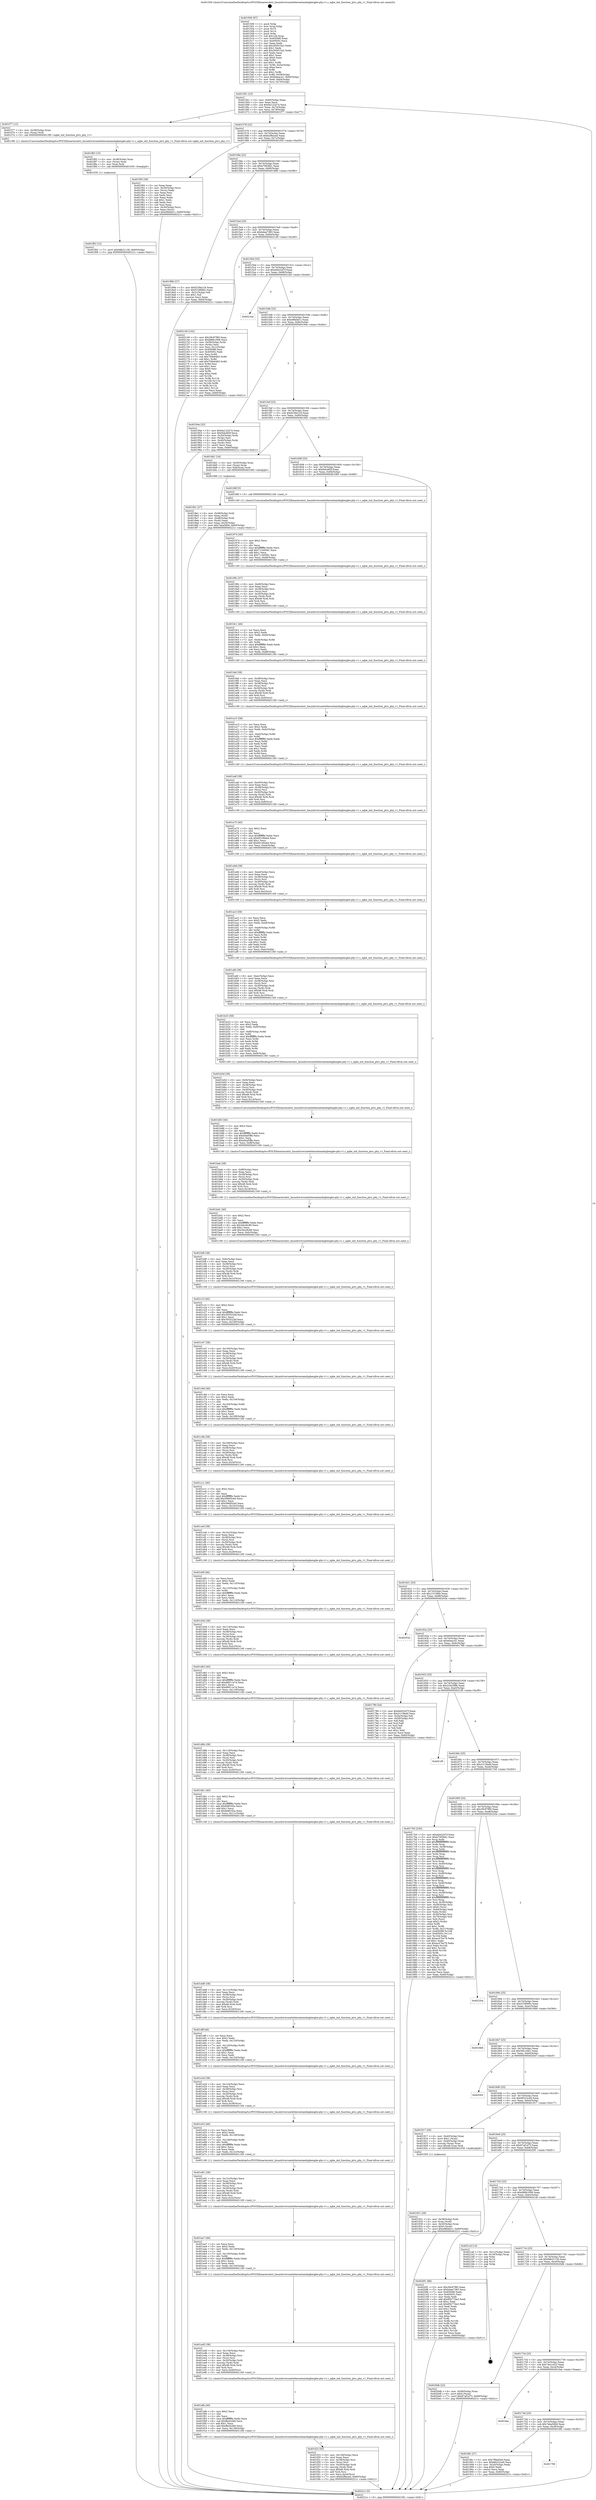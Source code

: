 digraph "0x401500" {
  label = "0x401500 (/mnt/c/Users/mathe/Desktop/tcc/POCII/binaries/extr_linuxdriversnetethernetamdxgbexgbe-phy-v1.c_xgbe_init_function_ptrs_phy_v1_Final-ollvm.out::main(0))"
  labelloc = "t"
  node[shape=record]

  Entry [label="",width=0.3,height=0.3,shape=circle,fillcolor=black,style=filled]
  "0x401561" [label="{
     0x401561 [23]\l
     | [instrs]\l
     &nbsp;&nbsp;0x401561 \<+3\>: mov -0x60(%rbp),%eax\l
     &nbsp;&nbsp;0x401564 \<+2\>: mov %eax,%ecx\l
     &nbsp;&nbsp;0x401566 \<+6\>: sub $0x9a122474,%ecx\l
     &nbsp;&nbsp;0x40156c \<+3\>: mov %eax,-0x74(%rbp)\l
     &nbsp;&nbsp;0x40156f \<+3\>: mov %ecx,-0x78(%rbp)\l
     &nbsp;&nbsp;0x401572 \<+6\>: je 0000000000401f77 \<main+0xa77\>\l
  }"]
  "0x401f77" [label="{
     0x401f77 [12]\l
     | [instrs]\l
     &nbsp;&nbsp;0x401f77 \<+4\>: mov -0x38(%rbp),%rax\l
     &nbsp;&nbsp;0x401f7b \<+3\>: mov (%rax),%rdi\l
     &nbsp;&nbsp;0x401f7e \<+5\>: call 00000000004013f0 \<xgbe_init_function_ptrs_phy_v1\>\l
     | [calls]\l
     &nbsp;&nbsp;0x4013f0 \{1\} (/mnt/c/Users/mathe/Desktop/tcc/POCII/binaries/extr_linuxdriversnetethernetamdxgbexgbe-phy-v1.c_xgbe_init_function_ptrs_phy_v1_Final-ollvm.out::xgbe_init_function_ptrs_phy_v1)\l
  }"]
  "0x401578" [label="{
     0x401578 [22]\l
     | [instrs]\l
     &nbsp;&nbsp;0x401578 \<+5\>: jmp 000000000040157d \<main+0x7d\>\l
     &nbsp;&nbsp;0x40157d \<+3\>: mov -0x74(%rbp),%eax\l
     &nbsp;&nbsp;0x401580 \<+5\>: sub $0xb2f8aced,%eax\l
     &nbsp;&nbsp;0x401585 \<+3\>: mov %eax,-0x7c(%rbp)\l
     &nbsp;&nbsp;0x401588 \<+6\>: je 0000000000401f50 \<main+0xa50\>\l
  }"]
  Exit [label="",width=0.3,height=0.3,shape=circle,fillcolor=black,style=filled,peripheries=2]
  "0x401f50" [label="{
     0x401f50 [39]\l
     | [instrs]\l
     &nbsp;&nbsp;0x401f50 \<+2\>: xor %eax,%eax\l
     &nbsp;&nbsp;0x401f52 \<+4\>: mov -0x30(%rbp),%rcx\l
     &nbsp;&nbsp;0x401f56 \<+2\>: mov (%rcx),%edx\l
     &nbsp;&nbsp;0x401f58 \<+2\>: mov %eax,%esi\l
     &nbsp;&nbsp;0x401f5a \<+2\>: sub %edx,%esi\l
     &nbsp;&nbsp;0x401f5c \<+2\>: mov %eax,%edx\l
     &nbsp;&nbsp;0x401f5e \<+3\>: sub $0x1,%edx\l
     &nbsp;&nbsp;0x401f61 \<+2\>: add %edx,%esi\l
     &nbsp;&nbsp;0x401f63 \<+2\>: sub %esi,%eax\l
     &nbsp;&nbsp;0x401f65 \<+4\>: mov -0x30(%rbp),%rcx\l
     &nbsp;&nbsp;0x401f69 \<+2\>: mov %eax,(%rcx)\l
     &nbsp;&nbsp;0x401f6b \<+7\>: movl $0xe9fd4d1c,-0x60(%rbp)\l
     &nbsp;&nbsp;0x401f72 \<+5\>: jmp 000000000040221c \<main+0xd1c\>\l
  }"]
  "0x40158e" [label="{
     0x40158e [22]\l
     | [instrs]\l
     &nbsp;&nbsp;0x40158e \<+5\>: jmp 0000000000401593 \<main+0x93\>\l
     &nbsp;&nbsp;0x401593 \<+3\>: mov -0x74(%rbp),%eax\l
     &nbsp;&nbsp;0x401596 \<+5\>: sub $0xb70f28d1,%eax\l
     &nbsp;&nbsp;0x40159b \<+3\>: mov %eax,-0x80(%rbp)\l
     &nbsp;&nbsp;0x40159e \<+6\>: je 000000000040189b \<main+0x39b\>\l
  }"]
  "0x401f92" [label="{
     0x401f92 [12]\l
     | [instrs]\l
     &nbsp;&nbsp;0x401f92 \<+7\>: movl $0x68b31130,-0x60(%rbp)\l
     &nbsp;&nbsp;0x401f99 \<+5\>: jmp 000000000040221c \<main+0xd1c\>\l
  }"]
  "0x40189b" [label="{
     0x40189b [27]\l
     | [instrs]\l
     &nbsp;&nbsp;0x40189b \<+5\>: mov $0xf239e218,%eax\l
     &nbsp;&nbsp;0x4018a0 \<+5\>: mov $0x510f066c,%ecx\l
     &nbsp;&nbsp;0x4018a5 \<+3\>: mov -0x21(%rbp),%dl\l
     &nbsp;&nbsp;0x4018a8 \<+3\>: test $0x1,%dl\l
     &nbsp;&nbsp;0x4018ab \<+3\>: cmovne %ecx,%eax\l
     &nbsp;&nbsp;0x4018ae \<+3\>: mov %eax,-0x60(%rbp)\l
     &nbsp;&nbsp;0x4018b1 \<+5\>: jmp 000000000040221c \<main+0xd1c\>\l
  }"]
  "0x4015a4" [label="{
     0x4015a4 [25]\l
     | [instrs]\l
     &nbsp;&nbsp;0x4015a4 \<+5\>: jmp 00000000004015a9 \<main+0xa9\>\l
     &nbsp;&nbsp;0x4015a9 \<+3\>: mov -0x74(%rbp),%eax\l
     &nbsp;&nbsp;0x4015ac \<+5\>: sub $0xbdea7383,%eax\l
     &nbsp;&nbsp;0x4015b1 \<+6\>: mov %eax,-0x84(%rbp)\l
     &nbsp;&nbsp;0x4015b7 \<+6\>: je 0000000000402149 \<main+0xc49\>\l
  }"]
  "0x401f83" [label="{
     0x401f83 [15]\l
     | [instrs]\l
     &nbsp;&nbsp;0x401f83 \<+4\>: mov -0x38(%rbp),%rax\l
     &nbsp;&nbsp;0x401f87 \<+3\>: mov (%rax),%rax\l
     &nbsp;&nbsp;0x401f8a \<+3\>: mov %rax,%rdi\l
     &nbsp;&nbsp;0x401f8d \<+5\>: call 0000000000401030 \<free@plt\>\l
     | [calls]\l
     &nbsp;&nbsp;0x401030 \{1\} (unknown)\l
  }"]
  "0x402149" [label="{
     0x402149 [102]\l
     | [instrs]\l
     &nbsp;&nbsp;0x402149 \<+5\>: mov $0x39c97f80,%eax\l
     &nbsp;&nbsp;0x40214e \<+5\>: mov $0x686b1906,%ecx\l
     &nbsp;&nbsp;0x402153 \<+4\>: mov -0x58(%rbp),%rdx\l
     &nbsp;&nbsp;0x402157 \<+2\>: mov (%rdx),%esi\l
     &nbsp;&nbsp;0x402159 \<+3\>: mov %esi,-0x1c(%rbp)\l
     &nbsp;&nbsp;0x40215c \<+7\>: mov 0x405098,%esi\l
     &nbsp;&nbsp;0x402163 \<+7\>: mov 0x40505c,%edi\l
     &nbsp;&nbsp;0x40216a \<+3\>: mov %esi,%r8d\l
     &nbsp;&nbsp;0x40216d \<+7\>: sub $0x709e6483,%r8d\l
     &nbsp;&nbsp;0x402174 \<+4\>: sub $0x1,%r8d\l
     &nbsp;&nbsp;0x402178 \<+7\>: add $0x709e6483,%r8d\l
     &nbsp;&nbsp;0x40217f \<+4\>: imul %r8d,%esi\l
     &nbsp;&nbsp;0x402183 \<+3\>: and $0x1,%esi\l
     &nbsp;&nbsp;0x402186 \<+3\>: cmp $0x0,%esi\l
     &nbsp;&nbsp;0x402189 \<+4\>: sete %r9b\l
     &nbsp;&nbsp;0x40218d \<+3\>: cmp $0xa,%edi\l
     &nbsp;&nbsp;0x402190 \<+4\>: setl %r10b\l
     &nbsp;&nbsp;0x402194 \<+3\>: mov %r9b,%r11b\l
     &nbsp;&nbsp;0x402197 \<+3\>: and %r10b,%r11b\l
     &nbsp;&nbsp;0x40219a \<+3\>: xor %r10b,%r9b\l
     &nbsp;&nbsp;0x40219d \<+3\>: or %r9b,%r11b\l
     &nbsp;&nbsp;0x4021a0 \<+4\>: test $0x1,%r11b\l
     &nbsp;&nbsp;0x4021a4 \<+3\>: cmovne %ecx,%eax\l
     &nbsp;&nbsp;0x4021a7 \<+3\>: mov %eax,-0x60(%rbp)\l
     &nbsp;&nbsp;0x4021aa \<+5\>: jmp 000000000040221c \<main+0xd1c\>\l
  }"]
  "0x4015bd" [label="{
     0x4015bd [25]\l
     | [instrs]\l
     &nbsp;&nbsp;0x4015bd \<+5\>: jmp 00000000004015c2 \<main+0xc2\>\l
     &nbsp;&nbsp;0x4015c2 \<+3\>: mov -0x74(%rbp),%eax\l
     &nbsp;&nbsp;0x4015c5 \<+5\>: sub $0xdd432d7f,%eax\l
     &nbsp;&nbsp;0x4015ca \<+6\>: mov %eax,-0x88(%rbp)\l
     &nbsp;&nbsp;0x4015d0 \<+6\>: je 00000000004021bd \<main+0xcbd\>\l
  }"]
  "0x401f23" [label="{
     0x401f23 [45]\l
     | [instrs]\l
     &nbsp;&nbsp;0x401f23 \<+6\>: mov -0x138(%rbp),%ecx\l
     &nbsp;&nbsp;0x401f29 \<+3\>: imul %eax,%ecx\l
     &nbsp;&nbsp;0x401f2c \<+4\>: mov -0x38(%rbp),%rsi\l
     &nbsp;&nbsp;0x401f30 \<+3\>: mov (%rsi),%rsi\l
     &nbsp;&nbsp;0x401f33 \<+4\>: mov -0x30(%rbp),%rdi\l
     &nbsp;&nbsp;0x401f37 \<+3\>: movslq (%rdi),%rdi\l
     &nbsp;&nbsp;0x401f3a \<+4\>: imul $0x48,%rdi,%rdi\l
     &nbsp;&nbsp;0x401f3e \<+3\>: add %rdi,%rsi\l
     &nbsp;&nbsp;0x401f41 \<+3\>: mov %ecx,0x44(%rsi)\l
     &nbsp;&nbsp;0x401f44 \<+7\>: movl $0xb2f8aced,-0x60(%rbp)\l
     &nbsp;&nbsp;0x401f4b \<+5\>: jmp 000000000040221c \<main+0xd1c\>\l
  }"]
  "0x4021bd" [label="{
     0x4021bd\l
  }", style=dashed]
  "0x4015d6" [label="{
     0x4015d6 [25]\l
     | [instrs]\l
     &nbsp;&nbsp;0x4015d6 \<+5\>: jmp 00000000004015db \<main+0xdb\>\l
     &nbsp;&nbsp;0x4015db \<+3\>: mov -0x74(%rbp),%eax\l
     &nbsp;&nbsp;0x4015de \<+5\>: sub $0xe9fd4d1c,%eax\l
     &nbsp;&nbsp;0x4015e3 \<+6\>: mov %eax,-0x8c(%rbp)\l
     &nbsp;&nbsp;0x4015e9 \<+6\>: je 000000000040194e \<main+0x44e\>\l
  }"]
  "0x401efb" [label="{
     0x401efb [40]\l
     | [instrs]\l
     &nbsp;&nbsp;0x401efb \<+5\>: mov $0x2,%ecx\l
     &nbsp;&nbsp;0x401f00 \<+1\>: cltd\l
     &nbsp;&nbsp;0x401f01 \<+2\>: idiv %ecx\l
     &nbsp;&nbsp;0x401f03 \<+6\>: imul $0xfffffffe,%edx,%ecx\l
     &nbsp;&nbsp;0x401f09 \<+6\>: sub $0xffa2b268,%ecx\l
     &nbsp;&nbsp;0x401f0f \<+3\>: add $0x1,%ecx\l
     &nbsp;&nbsp;0x401f12 \<+6\>: add $0xffa2b268,%ecx\l
     &nbsp;&nbsp;0x401f18 \<+6\>: mov %ecx,-0x138(%rbp)\l
     &nbsp;&nbsp;0x401f1e \<+5\>: call 0000000000401160 \<next_i\>\l
     | [calls]\l
     &nbsp;&nbsp;0x401160 \{1\} (/mnt/c/Users/mathe/Desktop/tcc/POCII/binaries/extr_linuxdriversnetethernetamdxgbexgbe-phy-v1.c_xgbe_init_function_ptrs_phy_v1_Final-ollvm.out::next_i)\l
  }"]
  "0x40194e" [label="{
     0x40194e [33]\l
     | [instrs]\l
     &nbsp;&nbsp;0x40194e \<+5\>: mov $0x9a122474,%eax\l
     &nbsp;&nbsp;0x401953 \<+5\>: mov $0xf44c6f2f,%ecx\l
     &nbsp;&nbsp;0x401958 \<+4\>: mov -0x30(%rbp),%rdx\l
     &nbsp;&nbsp;0x40195c \<+2\>: mov (%rdx),%esi\l
     &nbsp;&nbsp;0x40195e \<+4\>: mov -0x40(%rbp),%rdx\l
     &nbsp;&nbsp;0x401962 \<+2\>: cmp (%rdx),%esi\l
     &nbsp;&nbsp;0x401964 \<+3\>: cmovl %ecx,%eax\l
     &nbsp;&nbsp;0x401967 \<+3\>: mov %eax,-0x60(%rbp)\l
     &nbsp;&nbsp;0x40196a \<+5\>: jmp 000000000040221c \<main+0xd1c\>\l
  }"]
  "0x4015ef" [label="{
     0x4015ef [25]\l
     | [instrs]\l
     &nbsp;&nbsp;0x4015ef \<+5\>: jmp 00000000004015f4 \<main+0xf4\>\l
     &nbsp;&nbsp;0x4015f4 \<+3\>: mov -0x74(%rbp),%eax\l
     &nbsp;&nbsp;0x4015f7 \<+5\>: sub $0xf239e218,%eax\l
     &nbsp;&nbsp;0x4015fc \<+6\>: mov %eax,-0x90(%rbp)\l
     &nbsp;&nbsp;0x401602 \<+6\>: je 00000000004018d1 \<main+0x3d1\>\l
  }"]
  "0x401ed5" [label="{
     0x401ed5 [38]\l
     | [instrs]\l
     &nbsp;&nbsp;0x401ed5 \<+6\>: mov -0x134(%rbp),%ecx\l
     &nbsp;&nbsp;0x401edb \<+3\>: imul %eax,%ecx\l
     &nbsp;&nbsp;0x401ede \<+4\>: mov -0x38(%rbp),%rsi\l
     &nbsp;&nbsp;0x401ee2 \<+3\>: mov (%rsi),%rsi\l
     &nbsp;&nbsp;0x401ee5 \<+4\>: mov -0x30(%rbp),%rdi\l
     &nbsp;&nbsp;0x401ee9 \<+3\>: movslq (%rdi),%rdi\l
     &nbsp;&nbsp;0x401eec \<+4\>: imul $0x48,%rdi,%rdi\l
     &nbsp;&nbsp;0x401ef0 \<+3\>: add %rdi,%rsi\l
     &nbsp;&nbsp;0x401ef3 \<+3\>: mov %ecx,0x40(%rsi)\l
     &nbsp;&nbsp;0x401ef6 \<+5\>: call 0000000000401160 \<next_i\>\l
     | [calls]\l
     &nbsp;&nbsp;0x401160 \{1\} (/mnt/c/Users/mathe/Desktop/tcc/POCII/binaries/extr_linuxdriversnetethernetamdxgbexgbe-phy-v1.c_xgbe_init_function_ptrs_phy_v1_Final-ollvm.out::next_i)\l
  }"]
  "0x4018d1" [label="{
     0x4018d1 [16]\l
     | [instrs]\l
     &nbsp;&nbsp;0x4018d1 \<+4\>: mov -0x50(%rbp),%rax\l
     &nbsp;&nbsp;0x4018d5 \<+3\>: mov (%rax),%rax\l
     &nbsp;&nbsp;0x4018d8 \<+4\>: mov 0x8(%rax),%rdi\l
     &nbsp;&nbsp;0x4018dc \<+5\>: call 0000000000401060 \<atoi@plt\>\l
     | [calls]\l
     &nbsp;&nbsp;0x401060 \{1\} (unknown)\l
  }"]
  "0x401608" [label="{
     0x401608 [25]\l
     | [instrs]\l
     &nbsp;&nbsp;0x401608 \<+5\>: jmp 000000000040160d \<main+0x10d\>\l
     &nbsp;&nbsp;0x40160d \<+3\>: mov -0x74(%rbp),%eax\l
     &nbsp;&nbsp;0x401610 \<+5\>: sub $0xf44c6f2f,%eax\l
     &nbsp;&nbsp;0x401615 \<+6\>: mov %eax,-0x94(%rbp)\l
     &nbsp;&nbsp;0x40161b \<+6\>: je 000000000040196f \<main+0x46f\>\l
  }"]
  "0x401ea7" [label="{
     0x401ea7 [46]\l
     | [instrs]\l
     &nbsp;&nbsp;0x401ea7 \<+2\>: xor %ecx,%ecx\l
     &nbsp;&nbsp;0x401ea9 \<+5\>: mov $0x2,%edx\l
     &nbsp;&nbsp;0x401eae \<+6\>: mov %edx,-0x130(%rbp)\l
     &nbsp;&nbsp;0x401eb4 \<+1\>: cltd\l
     &nbsp;&nbsp;0x401eb5 \<+7\>: mov -0x130(%rbp),%r8d\l
     &nbsp;&nbsp;0x401ebc \<+3\>: idiv %r8d\l
     &nbsp;&nbsp;0x401ebf \<+6\>: imul $0xfffffffe,%edx,%edx\l
     &nbsp;&nbsp;0x401ec5 \<+3\>: sub $0x1,%ecx\l
     &nbsp;&nbsp;0x401ec8 \<+2\>: sub %ecx,%edx\l
     &nbsp;&nbsp;0x401eca \<+6\>: mov %edx,-0x134(%rbp)\l
     &nbsp;&nbsp;0x401ed0 \<+5\>: call 0000000000401160 \<next_i\>\l
     | [calls]\l
     &nbsp;&nbsp;0x401160 \{1\} (/mnt/c/Users/mathe/Desktop/tcc/POCII/binaries/extr_linuxdriversnetethernetamdxgbexgbe-phy-v1.c_xgbe_init_function_ptrs_phy_v1_Final-ollvm.out::next_i)\l
  }"]
  "0x40196f" [label="{
     0x40196f [5]\l
     | [instrs]\l
     &nbsp;&nbsp;0x40196f \<+5\>: call 0000000000401160 \<next_i\>\l
     | [calls]\l
     &nbsp;&nbsp;0x401160 \{1\} (/mnt/c/Users/mathe/Desktop/tcc/POCII/binaries/extr_linuxdriversnetethernetamdxgbexgbe-phy-v1.c_xgbe_init_function_ptrs_phy_v1_Final-ollvm.out::next_i)\l
  }"]
  "0x401621" [label="{
     0x401621 [25]\l
     | [instrs]\l
     &nbsp;&nbsp;0x401621 \<+5\>: jmp 0000000000401626 \<main+0x126\>\l
     &nbsp;&nbsp;0x401626 \<+3\>: mov -0x74(%rbp),%eax\l
     &nbsp;&nbsp;0x401629 \<+5\>: sub $0x131386e,%eax\l
     &nbsp;&nbsp;0x40162e \<+6\>: mov %eax,-0x98(%rbp)\l
     &nbsp;&nbsp;0x401634 \<+6\>: je 000000000040203a \<main+0xb3a\>\l
  }"]
  "0x401e81" [label="{
     0x401e81 [38]\l
     | [instrs]\l
     &nbsp;&nbsp;0x401e81 \<+6\>: mov -0x12c(%rbp),%ecx\l
     &nbsp;&nbsp;0x401e87 \<+3\>: imul %eax,%ecx\l
     &nbsp;&nbsp;0x401e8a \<+4\>: mov -0x38(%rbp),%rsi\l
     &nbsp;&nbsp;0x401e8e \<+3\>: mov (%rsi),%rsi\l
     &nbsp;&nbsp;0x401e91 \<+4\>: mov -0x30(%rbp),%rdi\l
     &nbsp;&nbsp;0x401e95 \<+3\>: movslq (%rdi),%rdi\l
     &nbsp;&nbsp;0x401e98 \<+4\>: imul $0x48,%rdi,%rdi\l
     &nbsp;&nbsp;0x401e9c \<+3\>: add %rdi,%rsi\l
     &nbsp;&nbsp;0x401e9f \<+3\>: mov %ecx,0x3c(%rsi)\l
     &nbsp;&nbsp;0x401ea2 \<+5\>: call 0000000000401160 \<next_i\>\l
     | [calls]\l
     &nbsp;&nbsp;0x401160 \{1\} (/mnt/c/Users/mathe/Desktop/tcc/POCII/binaries/extr_linuxdriversnetethernetamdxgbexgbe-phy-v1.c_xgbe_init_function_ptrs_phy_v1_Final-ollvm.out::next_i)\l
  }"]
  "0x40203a" [label="{
     0x40203a\l
  }", style=dashed]
  "0x40163a" [label="{
     0x40163a [25]\l
     | [instrs]\l
     &nbsp;&nbsp;0x40163a \<+5\>: jmp 000000000040163f \<main+0x13f\>\l
     &nbsp;&nbsp;0x40163f \<+3\>: mov -0x74(%rbp),%eax\l
     &nbsp;&nbsp;0x401642 \<+5\>: sub $0x6deac41,%eax\l
     &nbsp;&nbsp;0x401647 \<+6\>: mov %eax,-0x9c(%rbp)\l
     &nbsp;&nbsp;0x40164d \<+6\>: je 0000000000401789 \<main+0x289\>\l
  }"]
  "0x401e53" [label="{
     0x401e53 [46]\l
     | [instrs]\l
     &nbsp;&nbsp;0x401e53 \<+2\>: xor %ecx,%ecx\l
     &nbsp;&nbsp;0x401e55 \<+5\>: mov $0x2,%edx\l
     &nbsp;&nbsp;0x401e5a \<+6\>: mov %edx,-0x128(%rbp)\l
     &nbsp;&nbsp;0x401e60 \<+1\>: cltd\l
     &nbsp;&nbsp;0x401e61 \<+7\>: mov -0x128(%rbp),%r8d\l
     &nbsp;&nbsp;0x401e68 \<+3\>: idiv %r8d\l
     &nbsp;&nbsp;0x401e6b \<+6\>: imul $0xfffffffe,%edx,%edx\l
     &nbsp;&nbsp;0x401e71 \<+3\>: sub $0x1,%ecx\l
     &nbsp;&nbsp;0x401e74 \<+2\>: sub %ecx,%edx\l
     &nbsp;&nbsp;0x401e76 \<+6\>: mov %edx,-0x12c(%rbp)\l
     &nbsp;&nbsp;0x401e7c \<+5\>: call 0000000000401160 \<next_i\>\l
     | [calls]\l
     &nbsp;&nbsp;0x401160 \{1\} (/mnt/c/Users/mathe/Desktop/tcc/POCII/binaries/extr_linuxdriversnetethernetamdxgbexgbe-phy-v1.c_xgbe_init_function_ptrs_phy_v1_Final-ollvm.out::next_i)\l
  }"]
  "0x401789" [label="{
     0x401789 [44]\l
     | [instrs]\l
     &nbsp;&nbsp;0x401789 \<+5\>: mov $0xdd432d7f,%eax\l
     &nbsp;&nbsp;0x40178e \<+5\>: mov $0x2c13fadd,%ecx\l
     &nbsp;&nbsp;0x401793 \<+3\>: mov -0x5a(%rbp),%dl\l
     &nbsp;&nbsp;0x401796 \<+4\>: mov -0x59(%rbp),%sil\l
     &nbsp;&nbsp;0x40179a \<+3\>: mov %dl,%dil\l
     &nbsp;&nbsp;0x40179d \<+3\>: and %sil,%dil\l
     &nbsp;&nbsp;0x4017a0 \<+3\>: xor %sil,%dl\l
     &nbsp;&nbsp;0x4017a3 \<+3\>: or %dl,%dil\l
     &nbsp;&nbsp;0x4017a6 \<+4\>: test $0x1,%dil\l
     &nbsp;&nbsp;0x4017aa \<+3\>: cmovne %ecx,%eax\l
     &nbsp;&nbsp;0x4017ad \<+3\>: mov %eax,-0x60(%rbp)\l
     &nbsp;&nbsp;0x4017b0 \<+5\>: jmp 000000000040221c \<main+0xd1c\>\l
  }"]
  "0x401653" [label="{
     0x401653 [25]\l
     | [instrs]\l
     &nbsp;&nbsp;0x401653 \<+5\>: jmp 0000000000401658 \<main+0x158\>\l
     &nbsp;&nbsp;0x401658 \<+3\>: mov -0x74(%rbp),%eax\l
     &nbsp;&nbsp;0x40165b \<+5\>: sub $0x22dc0f9b,%eax\l
     &nbsp;&nbsp;0x401660 \<+6\>: mov %eax,-0xa0(%rbp)\l
     &nbsp;&nbsp;0x401666 \<+6\>: je 00000000004021f9 \<main+0xcf9\>\l
  }"]
  "0x40221c" [label="{
     0x40221c [5]\l
     | [instrs]\l
     &nbsp;&nbsp;0x40221c \<+5\>: jmp 0000000000401561 \<main+0x61\>\l
  }"]
  "0x401500" [label="{
     0x401500 [97]\l
     | [instrs]\l
     &nbsp;&nbsp;0x401500 \<+1\>: push %rbp\l
     &nbsp;&nbsp;0x401501 \<+3\>: mov %rsp,%rbp\l
     &nbsp;&nbsp;0x401504 \<+2\>: push %r15\l
     &nbsp;&nbsp;0x401506 \<+2\>: push %r14\l
     &nbsp;&nbsp;0x401508 \<+1\>: push %rbx\l
     &nbsp;&nbsp;0x401509 \<+7\>: sub $0x128,%rsp\l
     &nbsp;&nbsp;0x401510 \<+7\>: mov 0x405098,%eax\l
     &nbsp;&nbsp;0x401517 \<+7\>: mov 0x40505c,%ecx\l
     &nbsp;&nbsp;0x40151e \<+2\>: mov %eax,%edx\l
     &nbsp;&nbsp;0x401520 \<+6\>: sub $0x265915a2,%edx\l
     &nbsp;&nbsp;0x401526 \<+3\>: sub $0x1,%edx\l
     &nbsp;&nbsp;0x401529 \<+6\>: add $0x265915a2,%edx\l
     &nbsp;&nbsp;0x40152f \<+3\>: imul %edx,%eax\l
     &nbsp;&nbsp;0x401532 \<+3\>: and $0x1,%eax\l
     &nbsp;&nbsp;0x401535 \<+3\>: cmp $0x0,%eax\l
     &nbsp;&nbsp;0x401538 \<+4\>: sete %r8b\l
     &nbsp;&nbsp;0x40153c \<+4\>: and $0x1,%r8b\l
     &nbsp;&nbsp;0x401540 \<+4\>: mov %r8b,-0x5a(%rbp)\l
     &nbsp;&nbsp;0x401544 \<+3\>: cmp $0xa,%ecx\l
     &nbsp;&nbsp;0x401547 \<+4\>: setl %r8b\l
     &nbsp;&nbsp;0x40154b \<+4\>: and $0x1,%r8b\l
     &nbsp;&nbsp;0x40154f \<+4\>: mov %r8b,-0x59(%rbp)\l
     &nbsp;&nbsp;0x401553 \<+7\>: movl $0x6deac41,-0x60(%rbp)\l
     &nbsp;&nbsp;0x40155a \<+3\>: mov %edi,-0x64(%rbp)\l
     &nbsp;&nbsp;0x40155d \<+4\>: mov %rsi,-0x70(%rbp)\l
  }"]
  "0x401e2d" [label="{
     0x401e2d [38]\l
     | [instrs]\l
     &nbsp;&nbsp;0x401e2d \<+6\>: mov -0x124(%rbp),%ecx\l
     &nbsp;&nbsp;0x401e33 \<+3\>: imul %eax,%ecx\l
     &nbsp;&nbsp;0x401e36 \<+4\>: mov -0x38(%rbp),%rsi\l
     &nbsp;&nbsp;0x401e3a \<+3\>: mov (%rsi),%rsi\l
     &nbsp;&nbsp;0x401e3d \<+4\>: mov -0x30(%rbp),%rdi\l
     &nbsp;&nbsp;0x401e41 \<+3\>: movslq (%rdi),%rdi\l
     &nbsp;&nbsp;0x401e44 \<+4\>: imul $0x48,%rdi,%rdi\l
     &nbsp;&nbsp;0x401e48 \<+3\>: add %rdi,%rsi\l
     &nbsp;&nbsp;0x401e4b \<+3\>: mov %ecx,0x38(%rsi)\l
     &nbsp;&nbsp;0x401e4e \<+5\>: call 0000000000401160 \<next_i\>\l
     | [calls]\l
     &nbsp;&nbsp;0x401160 \{1\} (/mnt/c/Users/mathe/Desktop/tcc/POCII/binaries/extr_linuxdriversnetethernetamdxgbexgbe-phy-v1.c_xgbe_init_function_ptrs_phy_v1_Final-ollvm.out::next_i)\l
  }"]
  "0x4021f9" [label="{
     0x4021f9\l
  }", style=dashed]
  "0x40166c" [label="{
     0x40166c [25]\l
     | [instrs]\l
     &nbsp;&nbsp;0x40166c \<+5\>: jmp 0000000000401671 \<main+0x171\>\l
     &nbsp;&nbsp;0x401671 \<+3\>: mov -0x74(%rbp),%eax\l
     &nbsp;&nbsp;0x401674 \<+5\>: sub $0x2c13fadd,%eax\l
     &nbsp;&nbsp;0x401679 \<+6\>: mov %eax,-0xa4(%rbp)\l
     &nbsp;&nbsp;0x40167f \<+6\>: je 00000000004017b5 \<main+0x2b5\>\l
  }"]
  "0x401dff" [label="{
     0x401dff [46]\l
     | [instrs]\l
     &nbsp;&nbsp;0x401dff \<+2\>: xor %ecx,%ecx\l
     &nbsp;&nbsp;0x401e01 \<+5\>: mov $0x2,%edx\l
     &nbsp;&nbsp;0x401e06 \<+6\>: mov %edx,-0x120(%rbp)\l
     &nbsp;&nbsp;0x401e0c \<+1\>: cltd\l
     &nbsp;&nbsp;0x401e0d \<+7\>: mov -0x120(%rbp),%r8d\l
     &nbsp;&nbsp;0x401e14 \<+3\>: idiv %r8d\l
     &nbsp;&nbsp;0x401e17 \<+6\>: imul $0xfffffffe,%edx,%edx\l
     &nbsp;&nbsp;0x401e1d \<+3\>: sub $0x1,%ecx\l
     &nbsp;&nbsp;0x401e20 \<+2\>: sub %ecx,%edx\l
     &nbsp;&nbsp;0x401e22 \<+6\>: mov %edx,-0x124(%rbp)\l
     &nbsp;&nbsp;0x401e28 \<+5\>: call 0000000000401160 \<next_i\>\l
     | [calls]\l
     &nbsp;&nbsp;0x401160 \{1\} (/mnt/c/Users/mathe/Desktop/tcc/POCII/binaries/extr_linuxdriversnetethernetamdxgbexgbe-phy-v1.c_xgbe_init_function_ptrs_phy_v1_Final-ollvm.out::next_i)\l
  }"]
  "0x4017b5" [label="{
     0x4017b5 [230]\l
     | [instrs]\l
     &nbsp;&nbsp;0x4017b5 \<+5\>: mov $0xdd432d7f,%eax\l
     &nbsp;&nbsp;0x4017ba \<+5\>: mov $0xb70f28d1,%ecx\l
     &nbsp;&nbsp;0x4017bf \<+3\>: mov %rsp,%rdx\l
     &nbsp;&nbsp;0x4017c2 \<+4\>: add $0xfffffffffffffff0,%rdx\l
     &nbsp;&nbsp;0x4017c6 \<+3\>: mov %rdx,%rsp\l
     &nbsp;&nbsp;0x4017c9 \<+4\>: mov %rdx,-0x58(%rbp)\l
     &nbsp;&nbsp;0x4017cd \<+3\>: mov %rsp,%rdx\l
     &nbsp;&nbsp;0x4017d0 \<+4\>: add $0xfffffffffffffff0,%rdx\l
     &nbsp;&nbsp;0x4017d4 \<+3\>: mov %rdx,%rsp\l
     &nbsp;&nbsp;0x4017d7 \<+3\>: mov %rsp,%rsi\l
     &nbsp;&nbsp;0x4017da \<+4\>: add $0xfffffffffffffff0,%rsi\l
     &nbsp;&nbsp;0x4017de \<+3\>: mov %rsi,%rsp\l
     &nbsp;&nbsp;0x4017e1 \<+4\>: mov %rsi,-0x50(%rbp)\l
     &nbsp;&nbsp;0x4017e5 \<+3\>: mov %rsp,%rsi\l
     &nbsp;&nbsp;0x4017e8 \<+4\>: add $0xfffffffffffffff0,%rsi\l
     &nbsp;&nbsp;0x4017ec \<+3\>: mov %rsi,%rsp\l
     &nbsp;&nbsp;0x4017ef \<+4\>: mov %rsi,-0x48(%rbp)\l
     &nbsp;&nbsp;0x4017f3 \<+3\>: mov %rsp,%rsi\l
     &nbsp;&nbsp;0x4017f6 \<+4\>: add $0xfffffffffffffff0,%rsi\l
     &nbsp;&nbsp;0x4017fa \<+3\>: mov %rsi,%rsp\l
     &nbsp;&nbsp;0x4017fd \<+4\>: mov %rsi,-0x40(%rbp)\l
     &nbsp;&nbsp;0x401801 \<+3\>: mov %rsp,%rsi\l
     &nbsp;&nbsp;0x401804 \<+4\>: add $0xfffffffffffffff0,%rsi\l
     &nbsp;&nbsp;0x401808 \<+3\>: mov %rsi,%rsp\l
     &nbsp;&nbsp;0x40180b \<+4\>: mov %rsi,-0x38(%rbp)\l
     &nbsp;&nbsp;0x40180f \<+3\>: mov %rsp,%rsi\l
     &nbsp;&nbsp;0x401812 \<+4\>: add $0xfffffffffffffff0,%rsi\l
     &nbsp;&nbsp;0x401816 \<+3\>: mov %rsi,%rsp\l
     &nbsp;&nbsp;0x401819 \<+4\>: mov %rsi,-0x30(%rbp)\l
     &nbsp;&nbsp;0x40181d \<+4\>: mov -0x58(%rbp),%rsi\l
     &nbsp;&nbsp;0x401821 \<+6\>: movl $0x0,(%rsi)\l
     &nbsp;&nbsp;0x401827 \<+3\>: mov -0x64(%rbp),%edi\l
     &nbsp;&nbsp;0x40182a \<+2\>: mov %edi,(%rdx)\l
     &nbsp;&nbsp;0x40182c \<+4\>: mov -0x50(%rbp),%rsi\l
     &nbsp;&nbsp;0x401830 \<+4\>: mov -0x70(%rbp),%r8\l
     &nbsp;&nbsp;0x401834 \<+3\>: mov %r8,(%rsi)\l
     &nbsp;&nbsp;0x401837 \<+3\>: cmpl $0x2,(%rdx)\l
     &nbsp;&nbsp;0x40183a \<+4\>: setne %r9b\l
     &nbsp;&nbsp;0x40183e \<+4\>: and $0x1,%r9b\l
     &nbsp;&nbsp;0x401842 \<+4\>: mov %r9b,-0x21(%rbp)\l
     &nbsp;&nbsp;0x401846 \<+8\>: mov 0x405098,%r10d\l
     &nbsp;&nbsp;0x40184e \<+8\>: mov 0x40505c,%r11d\l
     &nbsp;&nbsp;0x401856 \<+3\>: mov %r10d,%ebx\l
     &nbsp;&nbsp;0x401859 \<+6\>: add $0xac47be79,%ebx\l
     &nbsp;&nbsp;0x40185f \<+3\>: sub $0x1,%ebx\l
     &nbsp;&nbsp;0x401862 \<+6\>: sub $0xac47be79,%ebx\l
     &nbsp;&nbsp;0x401868 \<+4\>: imul %ebx,%r10d\l
     &nbsp;&nbsp;0x40186c \<+4\>: and $0x1,%r10d\l
     &nbsp;&nbsp;0x401870 \<+4\>: cmp $0x0,%r10d\l
     &nbsp;&nbsp;0x401874 \<+4\>: sete %r9b\l
     &nbsp;&nbsp;0x401878 \<+4\>: cmp $0xa,%r11d\l
     &nbsp;&nbsp;0x40187c \<+4\>: setl %r14b\l
     &nbsp;&nbsp;0x401880 \<+3\>: mov %r9b,%r15b\l
     &nbsp;&nbsp;0x401883 \<+3\>: and %r14b,%r15b\l
     &nbsp;&nbsp;0x401886 \<+3\>: xor %r14b,%r9b\l
     &nbsp;&nbsp;0x401889 \<+3\>: or %r9b,%r15b\l
     &nbsp;&nbsp;0x40188c \<+4\>: test $0x1,%r15b\l
     &nbsp;&nbsp;0x401890 \<+3\>: cmovne %ecx,%eax\l
     &nbsp;&nbsp;0x401893 \<+3\>: mov %eax,-0x60(%rbp)\l
     &nbsp;&nbsp;0x401896 \<+5\>: jmp 000000000040221c \<main+0xd1c\>\l
  }"]
  "0x401685" [label="{
     0x401685 [25]\l
     | [instrs]\l
     &nbsp;&nbsp;0x401685 \<+5\>: jmp 000000000040168a \<main+0x18a\>\l
     &nbsp;&nbsp;0x40168a \<+3\>: mov -0x74(%rbp),%eax\l
     &nbsp;&nbsp;0x40168d \<+5\>: sub $0x39c97f80,%eax\l
     &nbsp;&nbsp;0x401692 \<+6\>: mov %eax,-0xa8(%rbp)\l
     &nbsp;&nbsp;0x401698 \<+6\>: je 000000000040220a \<main+0xd0a\>\l
  }"]
  "0x4018e1" [label="{
     0x4018e1 [27]\l
     | [instrs]\l
     &nbsp;&nbsp;0x4018e1 \<+4\>: mov -0x48(%rbp),%rdi\l
     &nbsp;&nbsp;0x4018e5 \<+2\>: mov %eax,(%rdi)\l
     &nbsp;&nbsp;0x4018e7 \<+4\>: mov -0x48(%rbp),%rdi\l
     &nbsp;&nbsp;0x4018eb \<+2\>: mov (%rdi),%eax\l
     &nbsp;&nbsp;0x4018ed \<+3\>: mov %eax,-0x20(%rbp)\l
     &nbsp;&nbsp;0x4018f0 \<+7\>: movl $0x7eba56b9,-0x60(%rbp)\l
     &nbsp;&nbsp;0x4018f7 \<+5\>: jmp 000000000040221c \<main+0xd1c\>\l
  }"]
  "0x401dd9" [label="{
     0x401dd9 [38]\l
     | [instrs]\l
     &nbsp;&nbsp;0x401dd9 \<+6\>: mov -0x11c(%rbp),%ecx\l
     &nbsp;&nbsp;0x401ddf \<+3\>: imul %eax,%ecx\l
     &nbsp;&nbsp;0x401de2 \<+4\>: mov -0x38(%rbp),%rsi\l
     &nbsp;&nbsp;0x401de6 \<+3\>: mov (%rsi),%rsi\l
     &nbsp;&nbsp;0x401de9 \<+4\>: mov -0x30(%rbp),%rdi\l
     &nbsp;&nbsp;0x401ded \<+3\>: movslq (%rdi),%rdi\l
     &nbsp;&nbsp;0x401df0 \<+4\>: imul $0x48,%rdi,%rdi\l
     &nbsp;&nbsp;0x401df4 \<+3\>: add %rdi,%rsi\l
     &nbsp;&nbsp;0x401df7 \<+3\>: mov %ecx,0x34(%rsi)\l
     &nbsp;&nbsp;0x401dfa \<+5\>: call 0000000000401160 \<next_i\>\l
     | [calls]\l
     &nbsp;&nbsp;0x401160 \{1\} (/mnt/c/Users/mathe/Desktop/tcc/POCII/binaries/extr_linuxdriversnetethernetamdxgbexgbe-phy-v1.c_xgbe_init_function_ptrs_phy_v1_Final-ollvm.out::next_i)\l
  }"]
  "0x40220a" [label="{
     0x40220a\l
  }", style=dashed]
  "0x40169e" [label="{
     0x40169e [25]\l
     | [instrs]\l
     &nbsp;&nbsp;0x40169e \<+5\>: jmp 00000000004016a3 \<main+0x1a3\>\l
     &nbsp;&nbsp;0x4016a3 \<+3\>: mov -0x74(%rbp),%eax\l
     &nbsp;&nbsp;0x4016a6 \<+5\>: sub $0x510f066c,%eax\l
     &nbsp;&nbsp;0x4016ab \<+6\>: mov %eax,-0xac(%rbp)\l
     &nbsp;&nbsp;0x4016b1 \<+6\>: je 00000000004018b6 \<main+0x3b6\>\l
  }"]
  "0x401db1" [label="{
     0x401db1 [40]\l
     | [instrs]\l
     &nbsp;&nbsp;0x401db1 \<+5\>: mov $0x2,%ecx\l
     &nbsp;&nbsp;0x401db6 \<+1\>: cltd\l
     &nbsp;&nbsp;0x401db7 \<+2\>: idiv %ecx\l
     &nbsp;&nbsp;0x401db9 \<+6\>: imul $0xfffffffe,%edx,%ecx\l
     &nbsp;&nbsp;0x401dbf \<+6\>: add $0xfe8f192e,%ecx\l
     &nbsp;&nbsp;0x401dc5 \<+3\>: add $0x1,%ecx\l
     &nbsp;&nbsp;0x401dc8 \<+6\>: sub $0xfe8f192e,%ecx\l
     &nbsp;&nbsp;0x401dce \<+6\>: mov %ecx,-0x11c(%rbp)\l
     &nbsp;&nbsp;0x401dd4 \<+5\>: call 0000000000401160 \<next_i\>\l
     | [calls]\l
     &nbsp;&nbsp;0x401160 \{1\} (/mnt/c/Users/mathe/Desktop/tcc/POCII/binaries/extr_linuxdriversnetethernetamdxgbexgbe-phy-v1.c_xgbe_init_function_ptrs_phy_v1_Final-ollvm.out::next_i)\l
  }"]
  "0x4018b6" [label="{
     0x4018b6\l
  }", style=dashed]
  "0x4016b7" [label="{
     0x4016b7 [25]\l
     | [instrs]\l
     &nbsp;&nbsp;0x4016b7 \<+5\>: jmp 00000000004016bc \<main+0x1bc\>\l
     &nbsp;&nbsp;0x4016bc \<+3\>: mov -0x74(%rbp),%eax\l
     &nbsp;&nbsp;0x4016bf \<+5\>: sub $0x5f41c0b1,%eax\l
     &nbsp;&nbsp;0x4016c4 \<+6\>: mov %eax,-0xb0(%rbp)\l
     &nbsp;&nbsp;0x4016ca \<+6\>: je 00000000004020cf \<main+0xbcf\>\l
  }"]
  "0x401d8b" [label="{
     0x401d8b [38]\l
     | [instrs]\l
     &nbsp;&nbsp;0x401d8b \<+6\>: mov -0x118(%rbp),%ecx\l
     &nbsp;&nbsp;0x401d91 \<+3\>: imul %eax,%ecx\l
     &nbsp;&nbsp;0x401d94 \<+4\>: mov -0x38(%rbp),%rsi\l
     &nbsp;&nbsp;0x401d98 \<+3\>: mov (%rsi),%rsi\l
     &nbsp;&nbsp;0x401d9b \<+4\>: mov -0x30(%rbp),%rdi\l
     &nbsp;&nbsp;0x401d9f \<+3\>: movslq (%rdi),%rdi\l
     &nbsp;&nbsp;0x401da2 \<+4\>: imul $0x48,%rdi,%rdi\l
     &nbsp;&nbsp;0x401da6 \<+3\>: add %rdi,%rsi\l
     &nbsp;&nbsp;0x401da9 \<+3\>: mov %ecx,0x30(%rsi)\l
     &nbsp;&nbsp;0x401dac \<+5\>: call 0000000000401160 \<next_i\>\l
     | [calls]\l
     &nbsp;&nbsp;0x401160 \{1\} (/mnt/c/Users/mathe/Desktop/tcc/POCII/binaries/extr_linuxdriversnetethernetamdxgbexgbe-phy-v1.c_xgbe_init_function_ptrs_phy_v1_Final-ollvm.out::next_i)\l
  }"]
  "0x4020cf" [label="{
     0x4020cf\l
  }", style=dashed]
  "0x4016d0" [label="{
     0x4016d0 [25]\l
     | [instrs]\l
     &nbsp;&nbsp;0x4016d0 \<+5\>: jmp 00000000004016d5 \<main+0x1d5\>\l
     &nbsp;&nbsp;0x4016d5 \<+3\>: mov -0x74(%rbp),%eax\l
     &nbsp;&nbsp;0x4016d8 \<+5\>: sub $0x66222ce9,%eax\l
     &nbsp;&nbsp;0x4016dd \<+6\>: mov %eax,-0xb4(%rbp)\l
     &nbsp;&nbsp;0x4016e3 \<+6\>: je 0000000000401917 \<main+0x417\>\l
  }"]
  "0x401d63" [label="{
     0x401d63 [40]\l
     | [instrs]\l
     &nbsp;&nbsp;0x401d63 \<+5\>: mov $0x2,%ecx\l
     &nbsp;&nbsp;0x401d68 \<+1\>: cltd\l
     &nbsp;&nbsp;0x401d69 \<+2\>: idiv %ecx\l
     &nbsp;&nbsp;0x401d6b \<+6\>: imul $0xfffffffe,%edx,%ecx\l
     &nbsp;&nbsp;0x401d71 \<+6\>: sub $0xd6911e7d,%ecx\l
     &nbsp;&nbsp;0x401d77 \<+3\>: add $0x1,%ecx\l
     &nbsp;&nbsp;0x401d7a \<+6\>: add $0xd6911e7d,%ecx\l
     &nbsp;&nbsp;0x401d80 \<+6\>: mov %ecx,-0x118(%rbp)\l
     &nbsp;&nbsp;0x401d86 \<+5\>: call 0000000000401160 \<next_i\>\l
     | [calls]\l
     &nbsp;&nbsp;0x401160 \{1\} (/mnt/c/Users/mathe/Desktop/tcc/POCII/binaries/extr_linuxdriversnetethernetamdxgbexgbe-phy-v1.c_xgbe_init_function_ptrs_phy_v1_Final-ollvm.out::next_i)\l
  }"]
  "0x401917" [label="{
     0x401917 [26]\l
     | [instrs]\l
     &nbsp;&nbsp;0x401917 \<+4\>: mov -0x40(%rbp),%rax\l
     &nbsp;&nbsp;0x40191b \<+6\>: movl $0x1,(%rax)\l
     &nbsp;&nbsp;0x401921 \<+4\>: mov -0x40(%rbp),%rax\l
     &nbsp;&nbsp;0x401925 \<+3\>: movslq (%rax),%rax\l
     &nbsp;&nbsp;0x401928 \<+4\>: imul $0x48,%rax,%rdi\l
     &nbsp;&nbsp;0x40192c \<+5\>: call 0000000000401050 \<malloc@plt\>\l
     | [calls]\l
     &nbsp;&nbsp;0x401050 \{1\} (unknown)\l
  }"]
  "0x4016e9" [label="{
     0x4016e9 [25]\l
     | [instrs]\l
     &nbsp;&nbsp;0x4016e9 \<+5\>: jmp 00000000004016ee \<main+0x1ee\>\l
     &nbsp;&nbsp;0x4016ee \<+3\>: mov -0x74(%rbp),%eax\l
     &nbsp;&nbsp;0x4016f1 \<+5\>: sub $0x67af1d73,%eax\l
     &nbsp;&nbsp;0x4016f6 \<+6\>: mov %eax,-0xb8(%rbp)\l
     &nbsp;&nbsp;0x4016fc \<+6\>: je 00000000004020f1 \<main+0xbf1\>\l
  }"]
  "0x401d3d" [label="{
     0x401d3d [38]\l
     | [instrs]\l
     &nbsp;&nbsp;0x401d3d \<+6\>: mov -0x114(%rbp),%ecx\l
     &nbsp;&nbsp;0x401d43 \<+3\>: imul %eax,%ecx\l
     &nbsp;&nbsp;0x401d46 \<+4\>: mov -0x38(%rbp),%rsi\l
     &nbsp;&nbsp;0x401d4a \<+3\>: mov (%rsi),%rsi\l
     &nbsp;&nbsp;0x401d4d \<+4\>: mov -0x30(%rbp),%rdi\l
     &nbsp;&nbsp;0x401d51 \<+3\>: movslq (%rdi),%rdi\l
     &nbsp;&nbsp;0x401d54 \<+4\>: imul $0x48,%rdi,%rdi\l
     &nbsp;&nbsp;0x401d58 \<+3\>: add %rdi,%rsi\l
     &nbsp;&nbsp;0x401d5b \<+3\>: mov %ecx,0x2c(%rsi)\l
     &nbsp;&nbsp;0x401d5e \<+5\>: call 0000000000401160 \<next_i\>\l
     | [calls]\l
     &nbsp;&nbsp;0x401160 \{1\} (/mnt/c/Users/mathe/Desktop/tcc/POCII/binaries/extr_linuxdriversnetethernetamdxgbexgbe-phy-v1.c_xgbe_init_function_ptrs_phy_v1_Final-ollvm.out::next_i)\l
  }"]
  "0x4020f1" [label="{
     0x4020f1 [88]\l
     | [instrs]\l
     &nbsp;&nbsp;0x4020f1 \<+5\>: mov $0x39c97f80,%eax\l
     &nbsp;&nbsp;0x4020f6 \<+5\>: mov $0xbdea7383,%ecx\l
     &nbsp;&nbsp;0x4020fb \<+7\>: mov 0x405098,%edx\l
     &nbsp;&nbsp;0x402102 \<+7\>: mov 0x40505c,%esi\l
     &nbsp;&nbsp;0x402109 \<+2\>: mov %edx,%edi\l
     &nbsp;&nbsp;0x40210b \<+6\>: add $0x85b77da3,%edi\l
     &nbsp;&nbsp;0x402111 \<+3\>: sub $0x1,%edi\l
     &nbsp;&nbsp;0x402114 \<+6\>: sub $0x85b77da3,%edi\l
     &nbsp;&nbsp;0x40211a \<+3\>: imul %edi,%edx\l
     &nbsp;&nbsp;0x40211d \<+3\>: and $0x1,%edx\l
     &nbsp;&nbsp;0x402120 \<+3\>: cmp $0x0,%edx\l
     &nbsp;&nbsp;0x402123 \<+4\>: sete %r8b\l
     &nbsp;&nbsp;0x402127 \<+3\>: cmp $0xa,%esi\l
     &nbsp;&nbsp;0x40212a \<+4\>: setl %r9b\l
     &nbsp;&nbsp;0x40212e \<+3\>: mov %r8b,%r10b\l
     &nbsp;&nbsp;0x402131 \<+3\>: and %r9b,%r10b\l
     &nbsp;&nbsp;0x402134 \<+3\>: xor %r9b,%r8b\l
     &nbsp;&nbsp;0x402137 \<+3\>: or %r8b,%r10b\l
     &nbsp;&nbsp;0x40213a \<+4\>: test $0x1,%r10b\l
     &nbsp;&nbsp;0x40213e \<+3\>: cmovne %ecx,%eax\l
     &nbsp;&nbsp;0x402141 \<+3\>: mov %eax,-0x60(%rbp)\l
     &nbsp;&nbsp;0x402144 \<+5\>: jmp 000000000040221c \<main+0xd1c\>\l
  }"]
  "0x401702" [label="{
     0x401702 [25]\l
     | [instrs]\l
     &nbsp;&nbsp;0x401702 \<+5\>: jmp 0000000000401707 \<main+0x207\>\l
     &nbsp;&nbsp;0x401707 \<+3\>: mov -0x74(%rbp),%eax\l
     &nbsp;&nbsp;0x40170a \<+5\>: sub $0x686b1906,%eax\l
     &nbsp;&nbsp;0x40170f \<+6\>: mov %eax,-0xbc(%rbp)\l
     &nbsp;&nbsp;0x401715 \<+6\>: je 00000000004021af \<main+0xcaf\>\l
  }"]
  "0x401d0f" [label="{
     0x401d0f [46]\l
     | [instrs]\l
     &nbsp;&nbsp;0x401d0f \<+2\>: xor %ecx,%ecx\l
     &nbsp;&nbsp;0x401d11 \<+5\>: mov $0x2,%edx\l
     &nbsp;&nbsp;0x401d16 \<+6\>: mov %edx,-0x110(%rbp)\l
     &nbsp;&nbsp;0x401d1c \<+1\>: cltd\l
     &nbsp;&nbsp;0x401d1d \<+7\>: mov -0x110(%rbp),%r8d\l
     &nbsp;&nbsp;0x401d24 \<+3\>: idiv %r8d\l
     &nbsp;&nbsp;0x401d27 \<+6\>: imul $0xfffffffe,%edx,%edx\l
     &nbsp;&nbsp;0x401d2d \<+3\>: sub $0x1,%ecx\l
     &nbsp;&nbsp;0x401d30 \<+2\>: sub %ecx,%edx\l
     &nbsp;&nbsp;0x401d32 \<+6\>: mov %edx,-0x114(%rbp)\l
     &nbsp;&nbsp;0x401d38 \<+5\>: call 0000000000401160 \<next_i\>\l
     | [calls]\l
     &nbsp;&nbsp;0x401160 \{1\} (/mnt/c/Users/mathe/Desktop/tcc/POCII/binaries/extr_linuxdriversnetethernetamdxgbexgbe-phy-v1.c_xgbe_init_function_ptrs_phy_v1_Final-ollvm.out::next_i)\l
  }"]
  "0x4021af" [label="{
     0x4021af [14]\l
     | [instrs]\l
     &nbsp;&nbsp;0x4021af \<+3\>: mov -0x1c(%rbp),%eax\l
     &nbsp;&nbsp;0x4021b2 \<+4\>: lea -0x18(%rbp),%rsp\l
     &nbsp;&nbsp;0x4021b6 \<+1\>: pop %rbx\l
     &nbsp;&nbsp;0x4021b7 \<+2\>: pop %r14\l
     &nbsp;&nbsp;0x4021b9 \<+2\>: pop %r15\l
     &nbsp;&nbsp;0x4021bb \<+1\>: pop %rbp\l
     &nbsp;&nbsp;0x4021bc \<+1\>: ret\l
  }"]
  "0x40171b" [label="{
     0x40171b [25]\l
     | [instrs]\l
     &nbsp;&nbsp;0x40171b \<+5\>: jmp 0000000000401720 \<main+0x220\>\l
     &nbsp;&nbsp;0x401720 \<+3\>: mov -0x74(%rbp),%eax\l
     &nbsp;&nbsp;0x401723 \<+5\>: sub $0x68b31130,%eax\l
     &nbsp;&nbsp;0x401728 \<+6\>: mov %eax,-0xc0(%rbp)\l
     &nbsp;&nbsp;0x40172e \<+6\>: je 00000000004020db \<main+0xbdb\>\l
  }"]
  "0x401ce9" [label="{
     0x401ce9 [38]\l
     | [instrs]\l
     &nbsp;&nbsp;0x401ce9 \<+6\>: mov -0x10c(%rbp),%ecx\l
     &nbsp;&nbsp;0x401cef \<+3\>: imul %eax,%ecx\l
     &nbsp;&nbsp;0x401cf2 \<+4\>: mov -0x38(%rbp),%rsi\l
     &nbsp;&nbsp;0x401cf6 \<+3\>: mov (%rsi),%rsi\l
     &nbsp;&nbsp;0x401cf9 \<+4\>: mov -0x30(%rbp),%rdi\l
     &nbsp;&nbsp;0x401cfd \<+3\>: movslq (%rdi),%rdi\l
     &nbsp;&nbsp;0x401d00 \<+4\>: imul $0x48,%rdi,%rdi\l
     &nbsp;&nbsp;0x401d04 \<+3\>: add %rdi,%rsi\l
     &nbsp;&nbsp;0x401d07 \<+3\>: mov %ecx,0x28(%rsi)\l
     &nbsp;&nbsp;0x401d0a \<+5\>: call 0000000000401160 \<next_i\>\l
     | [calls]\l
     &nbsp;&nbsp;0x401160 \{1\} (/mnt/c/Users/mathe/Desktop/tcc/POCII/binaries/extr_linuxdriversnetethernetamdxgbexgbe-phy-v1.c_xgbe_init_function_ptrs_phy_v1_Final-ollvm.out::next_i)\l
  }"]
  "0x4020db" [label="{
     0x4020db [22]\l
     | [instrs]\l
     &nbsp;&nbsp;0x4020db \<+4\>: mov -0x58(%rbp),%rax\l
     &nbsp;&nbsp;0x4020df \<+6\>: movl $0x0,(%rax)\l
     &nbsp;&nbsp;0x4020e5 \<+7\>: movl $0x67af1d73,-0x60(%rbp)\l
     &nbsp;&nbsp;0x4020ec \<+5\>: jmp 000000000040221c \<main+0xd1c\>\l
  }"]
  "0x401734" [label="{
     0x401734 [25]\l
     | [instrs]\l
     &nbsp;&nbsp;0x401734 \<+5\>: jmp 0000000000401739 \<main+0x239\>\l
     &nbsp;&nbsp;0x401739 \<+3\>: mov -0x74(%rbp),%eax\l
     &nbsp;&nbsp;0x40173c \<+5\>: sub $0x74e1ce23,%eax\l
     &nbsp;&nbsp;0x401741 \<+6\>: mov %eax,-0xc4(%rbp)\l
     &nbsp;&nbsp;0x401747 \<+6\>: je 0000000000401faa \<main+0xaaa\>\l
  }"]
  "0x401cc1" [label="{
     0x401cc1 [40]\l
     | [instrs]\l
     &nbsp;&nbsp;0x401cc1 \<+5\>: mov $0x2,%ecx\l
     &nbsp;&nbsp;0x401cc6 \<+1\>: cltd\l
     &nbsp;&nbsp;0x401cc7 \<+2\>: idiv %ecx\l
     &nbsp;&nbsp;0x401cc9 \<+6\>: imul $0xfffffffe,%edx,%ecx\l
     &nbsp;&nbsp;0x401ccf \<+6\>: add $0x596d5cb0,%ecx\l
     &nbsp;&nbsp;0x401cd5 \<+3\>: add $0x1,%ecx\l
     &nbsp;&nbsp;0x401cd8 \<+6\>: sub $0x596d5cb0,%ecx\l
     &nbsp;&nbsp;0x401cde \<+6\>: mov %ecx,-0x10c(%rbp)\l
     &nbsp;&nbsp;0x401ce4 \<+5\>: call 0000000000401160 \<next_i\>\l
     | [calls]\l
     &nbsp;&nbsp;0x401160 \{1\} (/mnt/c/Users/mathe/Desktop/tcc/POCII/binaries/extr_linuxdriversnetethernetamdxgbexgbe-phy-v1.c_xgbe_init_function_ptrs_phy_v1_Final-ollvm.out::next_i)\l
  }"]
  "0x401faa" [label="{
     0x401faa\l
  }", style=dashed]
  "0x40174d" [label="{
     0x40174d [25]\l
     | [instrs]\l
     &nbsp;&nbsp;0x40174d \<+5\>: jmp 0000000000401752 \<main+0x252\>\l
     &nbsp;&nbsp;0x401752 \<+3\>: mov -0x74(%rbp),%eax\l
     &nbsp;&nbsp;0x401755 \<+5\>: sub $0x7eba56b9,%eax\l
     &nbsp;&nbsp;0x40175a \<+6\>: mov %eax,-0xc8(%rbp)\l
     &nbsp;&nbsp;0x401760 \<+6\>: je 00000000004018fc \<main+0x3fc\>\l
  }"]
  "0x401c9b" [label="{
     0x401c9b [38]\l
     | [instrs]\l
     &nbsp;&nbsp;0x401c9b \<+6\>: mov -0x108(%rbp),%ecx\l
     &nbsp;&nbsp;0x401ca1 \<+3\>: imul %eax,%ecx\l
     &nbsp;&nbsp;0x401ca4 \<+4\>: mov -0x38(%rbp),%rsi\l
     &nbsp;&nbsp;0x401ca8 \<+3\>: mov (%rsi),%rsi\l
     &nbsp;&nbsp;0x401cab \<+4\>: mov -0x30(%rbp),%rdi\l
     &nbsp;&nbsp;0x401caf \<+3\>: movslq (%rdi),%rdi\l
     &nbsp;&nbsp;0x401cb2 \<+4\>: imul $0x48,%rdi,%rdi\l
     &nbsp;&nbsp;0x401cb6 \<+3\>: add %rdi,%rsi\l
     &nbsp;&nbsp;0x401cb9 \<+3\>: mov %ecx,0x24(%rsi)\l
     &nbsp;&nbsp;0x401cbc \<+5\>: call 0000000000401160 \<next_i\>\l
     | [calls]\l
     &nbsp;&nbsp;0x401160 \{1\} (/mnt/c/Users/mathe/Desktop/tcc/POCII/binaries/extr_linuxdriversnetethernetamdxgbexgbe-phy-v1.c_xgbe_init_function_ptrs_phy_v1_Final-ollvm.out::next_i)\l
  }"]
  "0x4018fc" [label="{
     0x4018fc [27]\l
     | [instrs]\l
     &nbsp;&nbsp;0x4018fc \<+5\>: mov $0x7f9ad3a9,%eax\l
     &nbsp;&nbsp;0x401901 \<+5\>: mov $0x66222ce9,%ecx\l
     &nbsp;&nbsp;0x401906 \<+3\>: mov -0x20(%rbp),%edx\l
     &nbsp;&nbsp;0x401909 \<+3\>: cmp $0x0,%edx\l
     &nbsp;&nbsp;0x40190c \<+3\>: cmove %ecx,%eax\l
     &nbsp;&nbsp;0x40190f \<+3\>: mov %eax,-0x60(%rbp)\l
     &nbsp;&nbsp;0x401912 \<+5\>: jmp 000000000040221c \<main+0xd1c\>\l
  }"]
  "0x401766" [label="{
     0x401766\l
  }", style=dashed]
  "0x401931" [label="{
     0x401931 [29]\l
     | [instrs]\l
     &nbsp;&nbsp;0x401931 \<+4\>: mov -0x38(%rbp),%rdi\l
     &nbsp;&nbsp;0x401935 \<+3\>: mov %rax,(%rdi)\l
     &nbsp;&nbsp;0x401938 \<+4\>: mov -0x30(%rbp),%rax\l
     &nbsp;&nbsp;0x40193c \<+6\>: movl $0x0,(%rax)\l
     &nbsp;&nbsp;0x401942 \<+7\>: movl $0xe9fd4d1c,-0x60(%rbp)\l
     &nbsp;&nbsp;0x401949 \<+5\>: jmp 000000000040221c \<main+0xd1c\>\l
  }"]
  "0x401974" [label="{
     0x401974 [40]\l
     | [instrs]\l
     &nbsp;&nbsp;0x401974 \<+5\>: mov $0x2,%ecx\l
     &nbsp;&nbsp;0x401979 \<+1\>: cltd\l
     &nbsp;&nbsp;0x40197a \<+2\>: idiv %ecx\l
     &nbsp;&nbsp;0x40197c \<+6\>: imul $0xfffffffe,%edx,%ecx\l
     &nbsp;&nbsp;0x401982 \<+6\>: add $0x711b0581,%ecx\l
     &nbsp;&nbsp;0x401988 \<+3\>: add $0x1,%ecx\l
     &nbsp;&nbsp;0x40198b \<+6\>: sub $0x711b0581,%ecx\l
     &nbsp;&nbsp;0x401991 \<+6\>: mov %ecx,-0xd0(%rbp)\l
     &nbsp;&nbsp;0x401997 \<+5\>: call 0000000000401160 \<next_i\>\l
     | [calls]\l
     &nbsp;&nbsp;0x401160 \{1\} (/mnt/c/Users/mathe/Desktop/tcc/POCII/binaries/extr_linuxdriversnetethernetamdxgbexgbe-phy-v1.c_xgbe_init_function_ptrs_phy_v1_Final-ollvm.out::next_i)\l
  }"]
  "0x40199c" [label="{
     0x40199c [37]\l
     | [instrs]\l
     &nbsp;&nbsp;0x40199c \<+6\>: mov -0xd0(%rbp),%ecx\l
     &nbsp;&nbsp;0x4019a2 \<+3\>: imul %eax,%ecx\l
     &nbsp;&nbsp;0x4019a5 \<+4\>: mov -0x38(%rbp),%rsi\l
     &nbsp;&nbsp;0x4019a9 \<+3\>: mov (%rsi),%rsi\l
     &nbsp;&nbsp;0x4019ac \<+4\>: mov -0x30(%rbp),%rdi\l
     &nbsp;&nbsp;0x4019b0 \<+3\>: movslq (%rdi),%rdi\l
     &nbsp;&nbsp;0x4019b3 \<+4\>: imul $0x48,%rdi,%rdi\l
     &nbsp;&nbsp;0x4019b7 \<+3\>: add %rdi,%rsi\l
     &nbsp;&nbsp;0x4019ba \<+2\>: mov %ecx,(%rsi)\l
     &nbsp;&nbsp;0x4019bc \<+5\>: call 0000000000401160 \<next_i\>\l
     | [calls]\l
     &nbsp;&nbsp;0x401160 \{1\} (/mnt/c/Users/mathe/Desktop/tcc/POCII/binaries/extr_linuxdriversnetethernetamdxgbexgbe-phy-v1.c_xgbe_init_function_ptrs_phy_v1_Final-ollvm.out::next_i)\l
  }"]
  "0x4019c1" [label="{
     0x4019c1 [46]\l
     | [instrs]\l
     &nbsp;&nbsp;0x4019c1 \<+2\>: xor %ecx,%ecx\l
     &nbsp;&nbsp;0x4019c3 \<+5\>: mov $0x2,%edx\l
     &nbsp;&nbsp;0x4019c8 \<+6\>: mov %edx,-0xd4(%rbp)\l
     &nbsp;&nbsp;0x4019ce \<+1\>: cltd\l
     &nbsp;&nbsp;0x4019cf \<+7\>: mov -0xd4(%rbp),%r8d\l
     &nbsp;&nbsp;0x4019d6 \<+3\>: idiv %r8d\l
     &nbsp;&nbsp;0x4019d9 \<+6\>: imul $0xfffffffe,%edx,%edx\l
     &nbsp;&nbsp;0x4019df \<+3\>: sub $0x1,%ecx\l
     &nbsp;&nbsp;0x4019e2 \<+2\>: sub %ecx,%edx\l
     &nbsp;&nbsp;0x4019e4 \<+6\>: mov %edx,-0xd8(%rbp)\l
     &nbsp;&nbsp;0x4019ea \<+5\>: call 0000000000401160 \<next_i\>\l
     | [calls]\l
     &nbsp;&nbsp;0x401160 \{1\} (/mnt/c/Users/mathe/Desktop/tcc/POCII/binaries/extr_linuxdriversnetethernetamdxgbexgbe-phy-v1.c_xgbe_init_function_ptrs_phy_v1_Final-ollvm.out::next_i)\l
  }"]
  "0x4019ef" [label="{
     0x4019ef [38]\l
     | [instrs]\l
     &nbsp;&nbsp;0x4019ef \<+6\>: mov -0xd8(%rbp),%ecx\l
     &nbsp;&nbsp;0x4019f5 \<+3\>: imul %eax,%ecx\l
     &nbsp;&nbsp;0x4019f8 \<+4\>: mov -0x38(%rbp),%rsi\l
     &nbsp;&nbsp;0x4019fc \<+3\>: mov (%rsi),%rsi\l
     &nbsp;&nbsp;0x4019ff \<+4\>: mov -0x30(%rbp),%rdi\l
     &nbsp;&nbsp;0x401a03 \<+3\>: movslq (%rdi),%rdi\l
     &nbsp;&nbsp;0x401a06 \<+4\>: imul $0x48,%rdi,%rdi\l
     &nbsp;&nbsp;0x401a0a \<+3\>: add %rdi,%rsi\l
     &nbsp;&nbsp;0x401a0d \<+3\>: mov %ecx,0x4(%rsi)\l
     &nbsp;&nbsp;0x401a10 \<+5\>: call 0000000000401160 \<next_i\>\l
     | [calls]\l
     &nbsp;&nbsp;0x401160 \{1\} (/mnt/c/Users/mathe/Desktop/tcc/POCII/binaries/extr_linuxdriversnetethernetamdxgbexgbe-phy-v1.c_xgbe_init_function_ptrs_phy_v1_Final-ollvm.out::next_i)\l
  }"]
  "0x401a15" [label="{
     0x401a15 [58]\l
     | [instrs]\l
     &nbsp;&nbsp;0x401a15 \<+2\>: xor %ecx,%ecx\l
     &nbsp;&nbsp;0x401a17 \<+5\>: mov $0x2,%edx\l
     &nbsp;&nbsp;0x401a1c \<+6\>: mov %edx,-0xdc(%rbp)\l
     &nbsp;&nbsp;0x401a22 \<+1\>: cltd\l
     &nbsp;&nbsp;0x401a23 \<+7\>: mov -0xdc(%rbp),%r8d\l
     &nbsp;&nbsp;0x401a2a \<+3\>: idiv %r8d\l
     &nbsp;&nbsp;0x401a2d \<+6\>: imul $0xfffffffe,%edx,%edx\l
     &nbsp;&nbsp;0x401a33 \<+3\>: mov %ecx,%r9d\l
     &nbsp;&nbsp;0x401a36 \<+3\>: sub %edx,%r9d\l
     &nbsp;&nbsp;0x401a39 \<+2\>: mov %ecx,%edx\l
     &nbsp;&nbsp;0x401a3b \<+3\>: sub $0x1,%edx\l
     &nbsp;&nbsp;0x401a3e \<+3\>: add %edx,%r9d\l
     &nbsp;&nbsp;0x401a41 \<+3\>: sub %r9d,%ecx\l
     &nbsp;&nbsp;0x401a44 \<+6\>: mov %ecx,-0xe0(%rbp)\l
     &nbsp;&nbsp;0x401a4a \<+5\>: call 0000000000401160 \<next_i\>\l
     | [calls]\l
     &nbsp;&nbsp;0x401160 \{1\} (/mnt/c/Users/mathe/Desktop/tcc/POCII/binaries/extr_linuxdriversnetethernetamdxgbexgbe-phy-v1.c_xgbe_init_function_ptrs_phy_v1_Final-ollvm.out::next_i)\l
  }"]
  "0x401a4f" [label="{
     0x401a4f [38]\l
     | [instrs]\l
     &nbsp;&nbsp;0x401a4f \<+6\>: mov -0xe0(%rbp),%ecx\l
     &nbsp;&nbsp;0x401a55 \<+3\>: imul %eax,%ecx\l
     &nbsp;&nbsp;0x401a58 \<+4\>: mov -0x38(%rbp),%rsi\l
     &nbsp;&nbsp;0x401a5c \<+3\>: mov (%rsi),%rsi\l
     &nbsp;&nbsp;0x401a5f \<+4\>: mov -0x30(%rbp),%rdi\l
     &nbsp;&nbsp;0x401a63 \<+3\>: movslq (%rdi),%rdi\l
     &nbsp;&nbsp;0x401a66 \<+4\>: imul $0x48,%rdi,%rdi\l
     &nbsp;&nbsp;0x401a6a \<+3\>: add %rdi,%rsi\l
     &nbsp;&nbsp;0x401a6d \<+3\>: mov %ecx,0x8(%rsi)\l
     &nbsp;&nbsp;0x401a70 \<+5\>: call 0000000000401160 \<next_i\>\l
     | [calls]\l
     &nbsp;&nbsp;0x401160 \{1\} (/mnt/c/Users/mathe/Desktop/tcc/POCII/binaries/extr_linuxdriversnetethernetamdxgbexgbe-phy-v1.c_xgbe_init_function_ptrs_phy_v1_Final-ollvm.out::next_i)\l
  }"]
  "0x401a75" [label="{
     0x401a75 [40]\l
     | [instrs]\l
     &nbsp;&nbsp;0x401a75 \<+5\>: mov $0x2,%ecx\l
     &nbsp;&nbsp;0x401a7a \<+1\>: cltd\l
     &nbsp;&nbsp;0x401a7b \<+2\>: idiv %ecx\l
     &nbsp;&nbsp;0x401a7d \<+6\>: imul $0xfffffffe,%edx,%ecx\l
     &nbsp;&nbsp;0x401a83 \<+6\>: sub $0x601d0ab4,%ecx\l
     &nbsp;&nbsp;0x401a89 \<+3\>: add $0x1,%ecx\l
     &nbsp;&nbsp;0x401a8c \<+6\>: add $0x601d0ab4,%ecx\l
     &nbsp;&nbsp;0x401a92 \<+6\>: mov %ecx,-0xe4(%rbp)\l
     &nbsp;&nbsp;0x401a98 \<+5\>: call 0000000000401160 \<next_i\>\l
     | [calls]\l
     &nbsp;&nbsp;0x401160 \{1\} (/mnt/c/Users/mathe/Desktop/tcc/POCII/binaries/extr_linuxdriversnetethernetamdxgbexgbe-phy-v1.c_xgbe_init_function_ptrs_phy_v1_Final-ollvm.out::next_i)\l
  }"]
  "0x401a9d" [label="{
     0x401a9d [38]\l
     | [instrs]\l
     &nbsp;&nbsp;0x401a9d \<+6\>: mov -0xe4(%rbp),%ecx\l
     &nbsp;&nbsp;0x401aa3 \<+3\>: imul %eax,%ecx\l
     &nbsp;&nbsp;0x401aa6 \<+4\>: mov -0x38(%rbp),%rsi\l
     &nbsp;&nbsp;0x401aaa \<+3\>: mov (%rsi),%rsi\l
     &nbsp;&nbsp;0x401aad \<+4\>: mov -0x30(%rbp),%rdi\l
     &nbsp;&nbsp;0x401ab1 \<+3\>: movslq (%rdi),%rdi\l
     &nbsp;&nbsp;0x401ab4 \<+4\>: imul $0x48,%rdi,%rdi\l
     &nbsp;&nbsp;0x401ab8 \<+3\>: add %rdi,%rsi\l
     &nbsp;&nbsp;0x401abb \<+3\>: mov %ecx,0xc(%rsi)\l
     &nbsp;&nbsp;0x401abe \<+5\>: call 0000000000401160 \<next_i\>\l
     | [calls]\l
     &nbsp;&nbsp;0x401160 \{1\} (/mnt/c/Users/mathe/Desktop/tcc/POCII/binaries/extr_linuxdriversnetethernetamdxgbexgbe-phy-v1.c_xgbe_init_function_ptrs_phy_v1_Final-ollvm.out::next_i)\l
  }"]
  "0x401ac3" [label="{
     0x401ac3 [58]\l
     | [instrs]\l
     &nbsp;&nbsp;0x401ac3 \<+2\>: xor %ecx,%ecx\l
     &nbsp;&nbsp;0x401ac5 \<+5\>: mov $0x2,%edx\l
     &nbsp;&nbsp;0x401aca \<+6\>: mov %edx,-0xe8(%rbp)\l
     &nbsp;&nbsp;0x401ad0 \<+1\>: cltd\l
     &nbsp;&nbsp;0x401ad1 \<+7\>: mov -0xe8(%rbp),%r8d\l
     &nbsp;&nbsp;0x401ad8 \<+3\>: idiv %r8d\l
     &nbsp;&nbsp;0x401adb \<+6\>: imul $0xfffffffe,%edx,%edx\l
     &nbsp;&nbsp;0x401ae1 \<+3\>: mov %ecx,%r9d\l
     &nbsp;&nbsp;0x401ae4 \<+3\>: sub %edx,%r9d\l
     &nbsp;&nbsp;0x401ae7 \<+2\>: mov %ecx,%edx\l
     &nbsp;&nbsp;0x401ae9 \<+3\>: sub $0x1,%edx\l
     &nbsp;&nbsp;0x401aec \<+3\>: add %edx,%r9d\l
     &nbsp;&nbsp;0x401aef \<+3\>: sub %r9d,%ecx\l
     &nbsp;&nbsp;0x401af2 \<+6\>: mov %ecx,-0xec(%rbp)\l
     &nbsp;&nbsp;0x401af8 \<+5\>: call 0000000000401160 \<next_i\>\l
     | [calls]\l
     &nbsp;&nbsp;0x401160 \{1\} (/mnt/c/Users/mathe/Desktop/tcc/POCII/binaries/extr_linuxdriversnetethernetamdxgbexgbe-phy-v1.c_xgbe_init_function_ptrs_phy_v1_Final-ollvm.out::next_i)\l
  }"]
  "0x401afd" [label="{
     0x401afd [38]\l
     | [instrs]\l
     &nbsp;&nbsp;0x401afd \<+6\>: mov -0xec(%rbp),%ecx\l
     &nbsp;&nbsp;0x401b03 \<+3\>: imul %eax,%ecx\l
     &nbsp;&nbsp;0x401b06 \<+4\>: mov -0x38(%rbp),%rsi\l
     &nbsp;&nbsp;0x401b0a \<+3\>: mov (%rsi),%rsi\l
     &nbsp;&nbsp;0x401b0d \<+4\>: mov -0x30(%rbp),%rdi\l
     &nbsp;&nbsp;0x401b11 \<+3\>: movslq (%rdi),%rdi\l
     &nbsp;&nbsp;0x401b14 \<+4\>: imul $0x48,%rdi,%rdi\l
     &nbsp;&nbsp;0x401b18 \<+3\>: add %rdi,%rsi\l
     &nbsp;&nbsp;0x401b1b \<+3\>: mov %ecx,0x10(%rsi)\l
     &nbsp;&nbsp;0x401b1e \<+5\>: call 0000000000401160 \<next_i\>\l
     | [calls]\l
     &nbsp;&nbsp;0x401160 \{1\} (/mnt/c/Users/mathe/Desktop/tcc/POCII/binaries/extr_linuxdriversnetethernetamdxgbexgbe-phy-v1.c_xgbe_init_function_ptrs_phy_v1_Final-ollvm.out::next_i)\l
  }"]
  "0x401b23" [label="{
     0x401b23 [58]\l
     | [instrs]\l
     &nbsp;&nbsp;0x401b23 \<+2\>: xor %ecx,%ecx\l
     &nbsp;&nbsp;0x401b25 \<+5\>: mov $0x2,%edx\l
     &nbsp;&nbsp;0x401b2a \<+6\>: mov %edx,-0xf0(%rbp)\l
     &nbsp;&nbsp;0x401b30 \<+1\>: cltd\l
     &nbsp;&nbsp;0x401b31 \<+7\>: mov -0xf0(%rbp),%r8d\l
     &nbsp;&nbsp;0x401b38 \<+3\>: idiv %r8d\l
     &nbsp;&nbsp;0x401b3b \<+6\>: imul $0xfffffffe,%edx,%edx\l
     &nbsp;&nbsp;0x401b41 \<+3\>: mov %ecx,%r9d\l
     &nbsp;&nbsp;0x401b44 \<+3\>: sub %edx,%r9d\l
     &nbsp;&nbsp;0x401b47 \<+2\>: mov %ecx,%edx\l
     &nbsp;&nbsp;0x401b49 \<+3\>: sub $0x1,%edx\l
     &nbsp;&nbsp;0x401b4c \<+3\>: add %edx,%r9d\l
     &nbsp;&nbsp;0x401b4f \<+3\>: sub %r9d,%ecx\l
     &nbsp;&nbsp;0x401b52 \<+6\>: mov %ecx,-0xf4(%rbp)\l
     &nbsp;&nbsp;0x401b58 \<+5\>: call 0000000000401160 \<next_i\>\l
     | [calls]\l
     &nbsp;&nbsp;0x401160 \{1\} (/mnt/c/Users/mathe/Desktop/tcc/POCII/binaries/extr_linuxdriversnetethernetamdxgbexgbe-phy-v1.c_xgbe_init_function_ptrs_phy_v1_Final-ollvm.out::next_i)\l
  }"]
  "0x401b5d" [label="{
     0x401b5d [38]\l
     | [instrs]\l
     &nbsp;&nbsp;0x401b5d \<+6\>: mov -0xf4(%rbp),%ecx\l
     &nbsp;&nbsp;0x401b63 \<+3\>: imul %eax,%ecx\l
     &nbsp;&nbsp;0x401b66 \<+4\>: mov -0x38(%rbp),%rsi\l
     &nbsp;&nbsp;0x401b6a \<+3\>: mov (%rsi),%rsi\l
     &nbsp;&nbsp;0x401b6d \<+4\>: mov -0x30(%rbp),%rdi\l
     &nbsp;&nbsp;0x401b71 \<+3\>: movslq (%rdi),%rdi\l
     &nbsp;&nbsp;0x401b74 \<+4\>: imul $0x48,%rdi,%rdi\l
     &nbsp;&nbsp;0x401b78 \<+3\>: add %rdi,%rsi\l
     &nbsp;&nbsp;0x401b7b \<+3\>: mov %ecx,0x14(%rsi)\l
     &nbsp;&nbsp;0x401b7e \<+5\>: call 0000000000401160 \<next_i\>\l
     | [calls]\l
     &nbsp;&nbsp;0x401160 \{1\} (/mnt/c/Users/mathe/Desktop/tcc/POCII/binaries/extr_linuxdriversnetethernetamdxgbexgbe-phy-v1.c_xgbe_init_function_ptrs_phy_v1_Final-ollvm.out::next_i)\l
  }"]
  "0x401b83" [label="{
     0x401b83 [40]\l
     | [instrs]\l
     &nbsp;&nbsp;0x401b83 \<+5\>: mov $0x2,%ecx\l
     &nbsp;&nbsp;0x401b88 \<+1\>: cltd\l
     &nbsp;&nbsp;0x401b89 \<+2\>: idiv %ecx\l
     &nbsp;&nbsp;0x401b8b \<+6\>: imul $0xfffffffe,%edx,%ecx\l
     &nbsp;&nbsp;0x401b91 \<+6\>: sub $0xe0ad5ffe,%ecx\l
     &nbsp;&nbsp;0x401b97 \<+3\>: add $0x1,%ecx\l
     &nbsp;&nbsp;0x401b9a \<+6\>: add $0xe0ad5ffe,%ecx\l
     &nbsp;&nbsp;0x401ba0 \<+6\>: mov %ecx,-0xf8(%rbp)\l
     &nbsp;&nbsp;0x401ba6 \<+5\>: call 0000000000401160 \<next_i\>\l
     | [calls]\l
     &nbsp;&nbsp;0x401160 \{1\} (/mnt/c/Users/mathe/Desktop/tcc/POCII/binaries/extr_linuxdriversnetethernetamdxgbexgbe-phy-v1.c_xgbe_init_function_ptrs_phy_v1_Final-ollvm.out::next_i)\l
  }"]
  "0x401bab" [label="{
     0x401bab [38]\l
     | [instrs]\l
     &nbsp;&nbsp;0x401bab \<+6\>: mov -0xf8(%rbp),%ecx\l
     &nbsp;&nbsp;0x401bb1 \<+3\>: imul %eax,%ecx\l
     &nbsp;&nbsp;0x401bb4 \<+4\>: mov -0x38(%rbp),%rsi\l
     &nbsp;&nbsp;0x401bb8 \<+3\>: mov (%rsi),%rsi\l
     &nbsp;&nbsp;0x401bbb \<+4\>: mov -0x30(%rbp),%rdi\l
     &nbsp;&nbsp;0x401bbf \<+3\>: movslq (%rdi),%rdi\l
     &nbsp;&nbsp;0x401bc2 \<+4\>: imul $0x48,%rdi,%rdi\l
     &nbsp;&nbsp;0x401bc6 \<+3\>: add %rdi,%rsi\l
     &nbsp;&nbsp;0x401bc9 \<+3\>: mov %ecx,0x18(%rsi)\l
     &nbsp;&nbsp;0x401bcc \<+5\>: call 0000000000401160 \<next_i\>\l
     | [calls]\l
     &nbsp;&nbsp;0x401160 \{1\} (/mnt/c/Users/mathe/Desktop/tcc/POCII/binaries/extr_linuxdriversnetethernetamdxgbexgbe-phy-v1.c_xgbe_init_function_ptrs_phy_v1_Final-ollvm.out::next_i)\l
  }"]
  "0x401bd1" [label="{
     0x401bd1 [40]\l
     | [instrs]\l
     &nbsp;&nbsp;0x401bd1 \<+5\>: mov $0x2,%ecx\l
     &nbsp;&nbsp;0x401bd6 \<+1\>: cltd\l
     &nbsp;&nbsp;0x401bd7 \<+2\>: idiv %ecx\l
     &nbsp;&nbsp;0x401bd9 \<+6\>: imul $0xfffffffe,%edx,%ecx\l
     &nbsp;&nbsp;0x401bdf \<+6\>: sub $0x3dcc8c89,%ecx\l
     &nbsp;&nbsp;0x401be5 \<+3\>: add $0x1,%ecx\l
     &nbsp;&nbsp;0x401be8 \<+6\>: add $0x3dcc8c89,%ecx\l
     &nbsp;&nbsp;0x401bee \<+6\>: mov %ecx,-0xfc(%rbp)\l
     &nbsp;&nbsp;0x401bf4 \<+5\>: call 0000000000401160 \<next_i\>\l
     | [calls]\l
     &nbsp;&nbsp;0x401160 \{1\} (/mnt/c/Users/mathe/Desktop/tcc/POCII/binaries/extr_linuxdriversnetethernetamdxgbexgbe-phy-v1.c_xgbe_init_function_ptrs_phy_v1_Final-ollvm.out::next_i)\l
  }"]
  "0x401bf9" [label="{
     0x401bf9 [38]\l
     | [instrs]\l
     &nbsp;&nbsp;0x401bf9 \<+6\>: mov -0xfc(%rbp),%ecx\l
     &nbsp;&nbsp;0x401bff \<+3\>: imul %eax,%ecx\l
     &nbsp;&nbsp;0x401c02 \<+4\>: mov -0x38(%rbp),%rsi\l
     &nbsp;&nbsp;0x401c06 \<+3\>: mov (%rsi),%rsi\l
     &nbsp;&nbsp;0x401c09 \<+4\>: mov -0x30(%rbp),%rdi\l
     &nbsp;&nbsp;0x401c0d \<+3\>: movslq (%rdi),%rdi\l
     &nbsp;&nbsp;0x401c10 \<+4\>: imul $0x48,%rdi,%rdi\l
     &nbsp;&nbsp;0x401c14 \<+3\>: add %rdi,%rsi\l
     &nbsp;&nbsp;0x401c17 \<+3\>: mov %ecx,0x1c(%rsi)\l
     &nbsp;&nbsp;0x401c1a \<+5\>: call 0000000000401160 \<next_i\>\l
     | [calls]\l
     &nbsp;&nbsp;0x401160 \{1\} (/mnt/c/Users/mathe/Desktop/tcc/POCII/binaries/extr_linuxdriversnetethernetamdxgbexgbe-phy-v1.c_xgbe_init_function_ptrs_phy_v1_Final-ollvm.out::next_i)\l
  }"]
  "0x401c1f" [label="{
     0x401c1f [40]\l
     | [instrs]\l
     &nbsp;&nbsp;0x401c1f \<+5\>: mov $0x2,%ecx\l
     &nbsp;&nbsp;0x401c24 \<+1\>: cltd\l
     &nbsp;&nbsp;0x401c25 \<+2\>: idiv %ecx\l
     &nbsp;&nbsp;0x401c27 \<+6\>: imul $0xfffffffe,%edx,%ecx\l
     &nbsp;&nbsp;0x401c2d \<+6\>: add $0x305522bf,%ecx\l
     &nbsp;&nbsp;0x401c33 \<+3\>: add $0x1,%ecx\l
     &nbsp;&nbsp;0x401c36 \<+6\>: sub $0x305522bf,%ecx\l
     &nbsp;&nbsp;0x401c3c \<+6\>: mov %ecx,-0x100(%rbp)\l
     &nbsp;&nbsp;0x401c42 \<+5\>: call 0000000000401160 \<next_i\>\l
     | [calls]\l
     &nbsp;&nbsp;0x401160 \{1\} (/mnt/c/Users/mathe/Desktop/tcc/POCII/binaries/extr_linuxdriversnetethernetamdxgbexgbe-phy-v1.c_xgbe_init_function_ptrs_phy_v1_Final-ollvm.out::next_i)\l
  }"]
  "0x401c47" [label="{
     0x401c47 [38]\l
     | [instrs]\l
     &nbsp;&nbsp;0x401c47 \<+6\>: mov -0x100(%rbp),%ecx\l
     &nbsp;&nbsp;0x401c4d \<+3\>: imul %eax,%ecx\l
     &nbsp;&nbsp;0x401c50 \<+4\>: mov -0x38(%rbp),%rsi\l
     &nbsp;&nbsp;0x401c54 \<+3\>: mov (%rsi),%rsi\l
     &nbsp;&nbsp;0x401c57 \<+4\>: mov -0x30(%rbp),%rdi\l
     &nbsp;&nbsp;0x401c5b \<+3\>: movslq (%rdi),%rdi\l
     &nbsp;&nbsp;0x401c5e \<+4\>: imul $0x48,%rdi,%rdi\l
     &nbsp;&nbsp;0x401c62 \<+3\>: add %rdi,%rsi\l
     &nbsp;&nbsp;0x401c65 \<+3\>: mov %ecx,0x20(%rsi)\l
     &nbsp;&nbsp;0x401c68 \<+5\>: call 0000000000401160 \<next_i\>\l
     | [calls]\l
     &nbsp;&nbsp;0x401160 \{1\} (/mnt/c/Users/mathe/Desktop/tcc/POCII/binaries/extr_linuxdriversnetethernetamdxgbexgbe-phy-v1.c_xgbe_init_function_ptrs_phy_v1_Final-ollvm.out::next_i)\l
  }"]
  "0x401c6d" [label="{
     0x401c6d [46]\l
     | [instrs]\l
     &nbsp;&nbsp;0x401c6d \<+2\>: xor %ecx,%ecx\l
     &nbsp;&nbsp;0x401c6f \<+5\>: mov $0x2,%edx\l
     &nbsp;&nbsp;0x401c74 \<+6\>: mov %edx,-0x104(%rbp)\l
     &nbsp;&nbsp;0x401c7a \<+1\>: cltd\l
     &nbsp;&nbsp;0x401c7b \<+7\>: mov -0x104(%rbp),%r8d\l
     &nbsp;&nbsp;0x401c82 \<+3\>: idiv %r8d\l
     &nbsp;&nbsp;0x401c85 \<+6\>: imul $0xfffffffe,%edx,%edx\l
     &nbsp;&nbsp;0x401c8b \<+3\>: sub $0x1,%ecx\l
     &nbsp;&nbsp;0x401c8e \<+2\>: sub %ecx,%edx\l
     &nbsp;&nbsp;0x401c90 \<+6\>: mov %edx,-0x108(%rbp)\l
     &nbsp;&nbsp;0x401c96 \<+5\>: call 0000000000401160 \<next_i\>\l
     | [calls]\l
     &nbsp;&nbsp;0x401160 \{1\} (/mnt/c/Users/mathe/Desktop/tcc/POCII/binaries/extr_linuxdriversnetethernetamdxgbexgbe-phy-v1.c_xgbe_init_function_ptrs_phy_v1_Final-ollvm.out::next_i)\l
  }"]
  Entry -> "0x401500" [label=" 1"]
  "0x401561" -> "0x401f77" [label=" 1"]
  "0x401561" -> "0x401578" [label=" 14"]
  "0x4021af" -> Exit [label=" 1"]
  "0x401578" -> "0x401f50" [label=" 1"]
  "0x401578" -> "0x40158e" [label=" 13"]
  "0x402149" -> "0x40221c" [label=" 1"]
  "0x40158e" -> "0x40189b" [label=" 1"]
  "0x40158e" -> "0x4015a4" [label=" 12"]
  "0x4020f1" -> "0x40221c" [label=" 1"]
  "0x4015a4" -> "0x402149" [label=" 1"]
  "0x4015a4" -> "0x4015bd" [label=" 11"]
  "0x4020db" -> "0x40221c" [label=" 1"]
  "0x4015bd" -> "0x4021bd" [label=" 0"]
  "0x4015bd" -> "0x4015d6" [label=" 11"]
  "0x401f92" -> "0x40221c" [label=" 1"]
  "0x4015d6" -> "0x40194e" [label=" 2"]
  "0x4015d6" -> "0x4015ef" [label=" 9"]
  "0x401f83" -> "0x401f92" [label=" 1"]
  "0x4015ef" -> "0x4018d1" [label=" 1"]
  "0x4015ef" -> "0x401608" [label=" 8"]
  "0x401f77" -> "0x401f83" [label=" 1"]
  "0x401608" -> "0x40196f" [label=" 1"]
  "0x401608" -> "0x401621" [label=" 7"]
  "0x401f50" -> "0x40221c" [label=" 1"]
  "0x401621" -> "0x40203a" [label=" 0"]
  "0x401621" -> "0x40163a" [label=" 7"]
  "0x401f23" -> "0x40221c" [label=" 1"]
  "0x40163a" -> "0x401789" [label=" 1"]
  "0x40163a" -> "0x401653" [label=" 6"]
  "0x401789" -> "0x40221c" [label=" 1"]
  "0x401500" -> "0x401561" [label=" 1"]
  "0x40221c" -> "0x401561" [label=" 14"]
  "0x401efb" -> "0x401f23" [label=" 1"]
  "0x401653" -> "0x4021f9" [label=" 0"]
  "0x401653" -> "0x40166c" [label=" 6"]
  "0x401ed5" -> "0x401efb" [label=" 1"]
  "0x40166c" -> "0x4017b5" [label=" 1"]
  "0x40166c" -> "0x401685" [label=" 5"]
  "0x4017b5" -> "0x40221c" [label=" 1"]
  "0x40189b" -> "0x40221c" [label=" 1"]
  "0x4018d1" -> "0x4018e1" [label=" 1"]
  "0x4018e1" -> "0x40221c" [label=" 1"]
  "0x401ea7" -> "0x401ed5" [label=" 1"]
  "0x401685" -> "0x40220a" [label=" 0"]
  "0x401685" -> "0x40169e" [label=" 5"]
  "0x401e81" -> "0x401ea7" [label=" 1"]
  "0x40169e" -> "0x4018b6" [label=" 0"]
  "0x40169e" -> "0x4016b7" [label=" 5"]
  "0x401e53" -> "0x401e81" [label=" 1"]
  "0x4016b7" -> "0x4020cf" [label=" 0"]
  "0x4016b7" -> "0x4016d0" [label=" 5"]
  "0x401e2d" -> "0x401e53" [label=" 1"]
  "0x4016d0" -> "0x401917" [label=" 1"]
  "0x4016d0" -> "0x4016e9" [label=" 4"]
  "0x401dff" -> "0x401e2d" [label=" 1"]
  "0x4016e9" -> "0x4020f1" [label=" 1"]
  "0x4016e9" -> "0x401702" [label=" 3"]
  "0x401dd9" -> "0x401dff" [label=" 1"]
  "0x401702" -> "0x4021af" [label=" 1"]
  "0x401702" -> "0x40171b" [label=" 2"]
  "0x401db1" -> "0x401dd9" [label=" 1"]
  "0x40171b" -> "0x4020db" [label=" 1"]
  "0x40171b" -> "0x401734" [label=" 1"]
  "0x401d8b" -> "0x401db1" [label=" 1"]
  "0x401734" -> "0x401faa" [label=" 0"]
  "0x401734" -> "0x40174d" [label=" 1"]
  "0x401d63" -> "0x401d8b" [label=" 1"]
  "0x40174d" -> "0x4018fc" [label=" 1"]
  "0x40174d" -> "0x401766" [label=" 0"]
  "0x4018fc" -> "0x40221c" [label=" 1"]
  "0x401917" -> "0x401931" [label=" 1"]
  "0x401931" -> "0x40221c" [label=" 1"]
  "0x40194e" -> "0x40221c" [label=" 2"]
  "0x40196f" -> "0x401974" [label=" 1"]
  "0x401974" -> "0x40199c" [label=" 1"]
  "0x40199c" -> "0x4019c1" [label=" 1"]
  "0x4019c1" -> "0x4019ef" [label=" 1"]
  "0x4019ef" -> "0x401a15" [label=" 1"]
  "0x401a15" -> "0x401a4f" [label=" 1"]
  "0x401a4f" -> "0x401a75" [label=" 1"]
  "0x401a75" -> "0x401a9d" [label=" 1"]
  "0x401a9d" -> "0x401ac3" [label=" 1"]
  "0x401ac3" -> "0x401afd" [label=" 1"]
  "0x401afd" -> "0x401b23" [label=" 1"]
  "0x401b23" -> "0x401b5d" [label=" 1"]
  "0x401b5d" -> "0x401b83" [label=" 1"]
  "0x401b83" -> "0x401bab" [label=" 1"]
  "0x401bab" -> "0x401bd1" [label=" 1"]
  "0x401bd1" -> "0x401bf9" [label=" 1"]
  "0x401bf9" -> "0x401c1f" [label=" 1"]
  "0x401c1f" -> "0x401c47" [label=" 1"]
  "0x401c47" -> "0x401c6d" [label=" 1"]
  "0x401c6d" -> "0x401c9b" [label=" 1"]
  "0x401c9b" -> "0x401cc1" [label=" 1"]
  "0x401cc1" -> "0x401ce9" [label=" 1"]
  "0x401ce9" -> "0x401d0f" [label=" 1"]
  "0x401d0f" -> "0x401d3d" [label=" 1"]
  "0x401d3d" -> "0x401d63" [label=" 1"]
}
